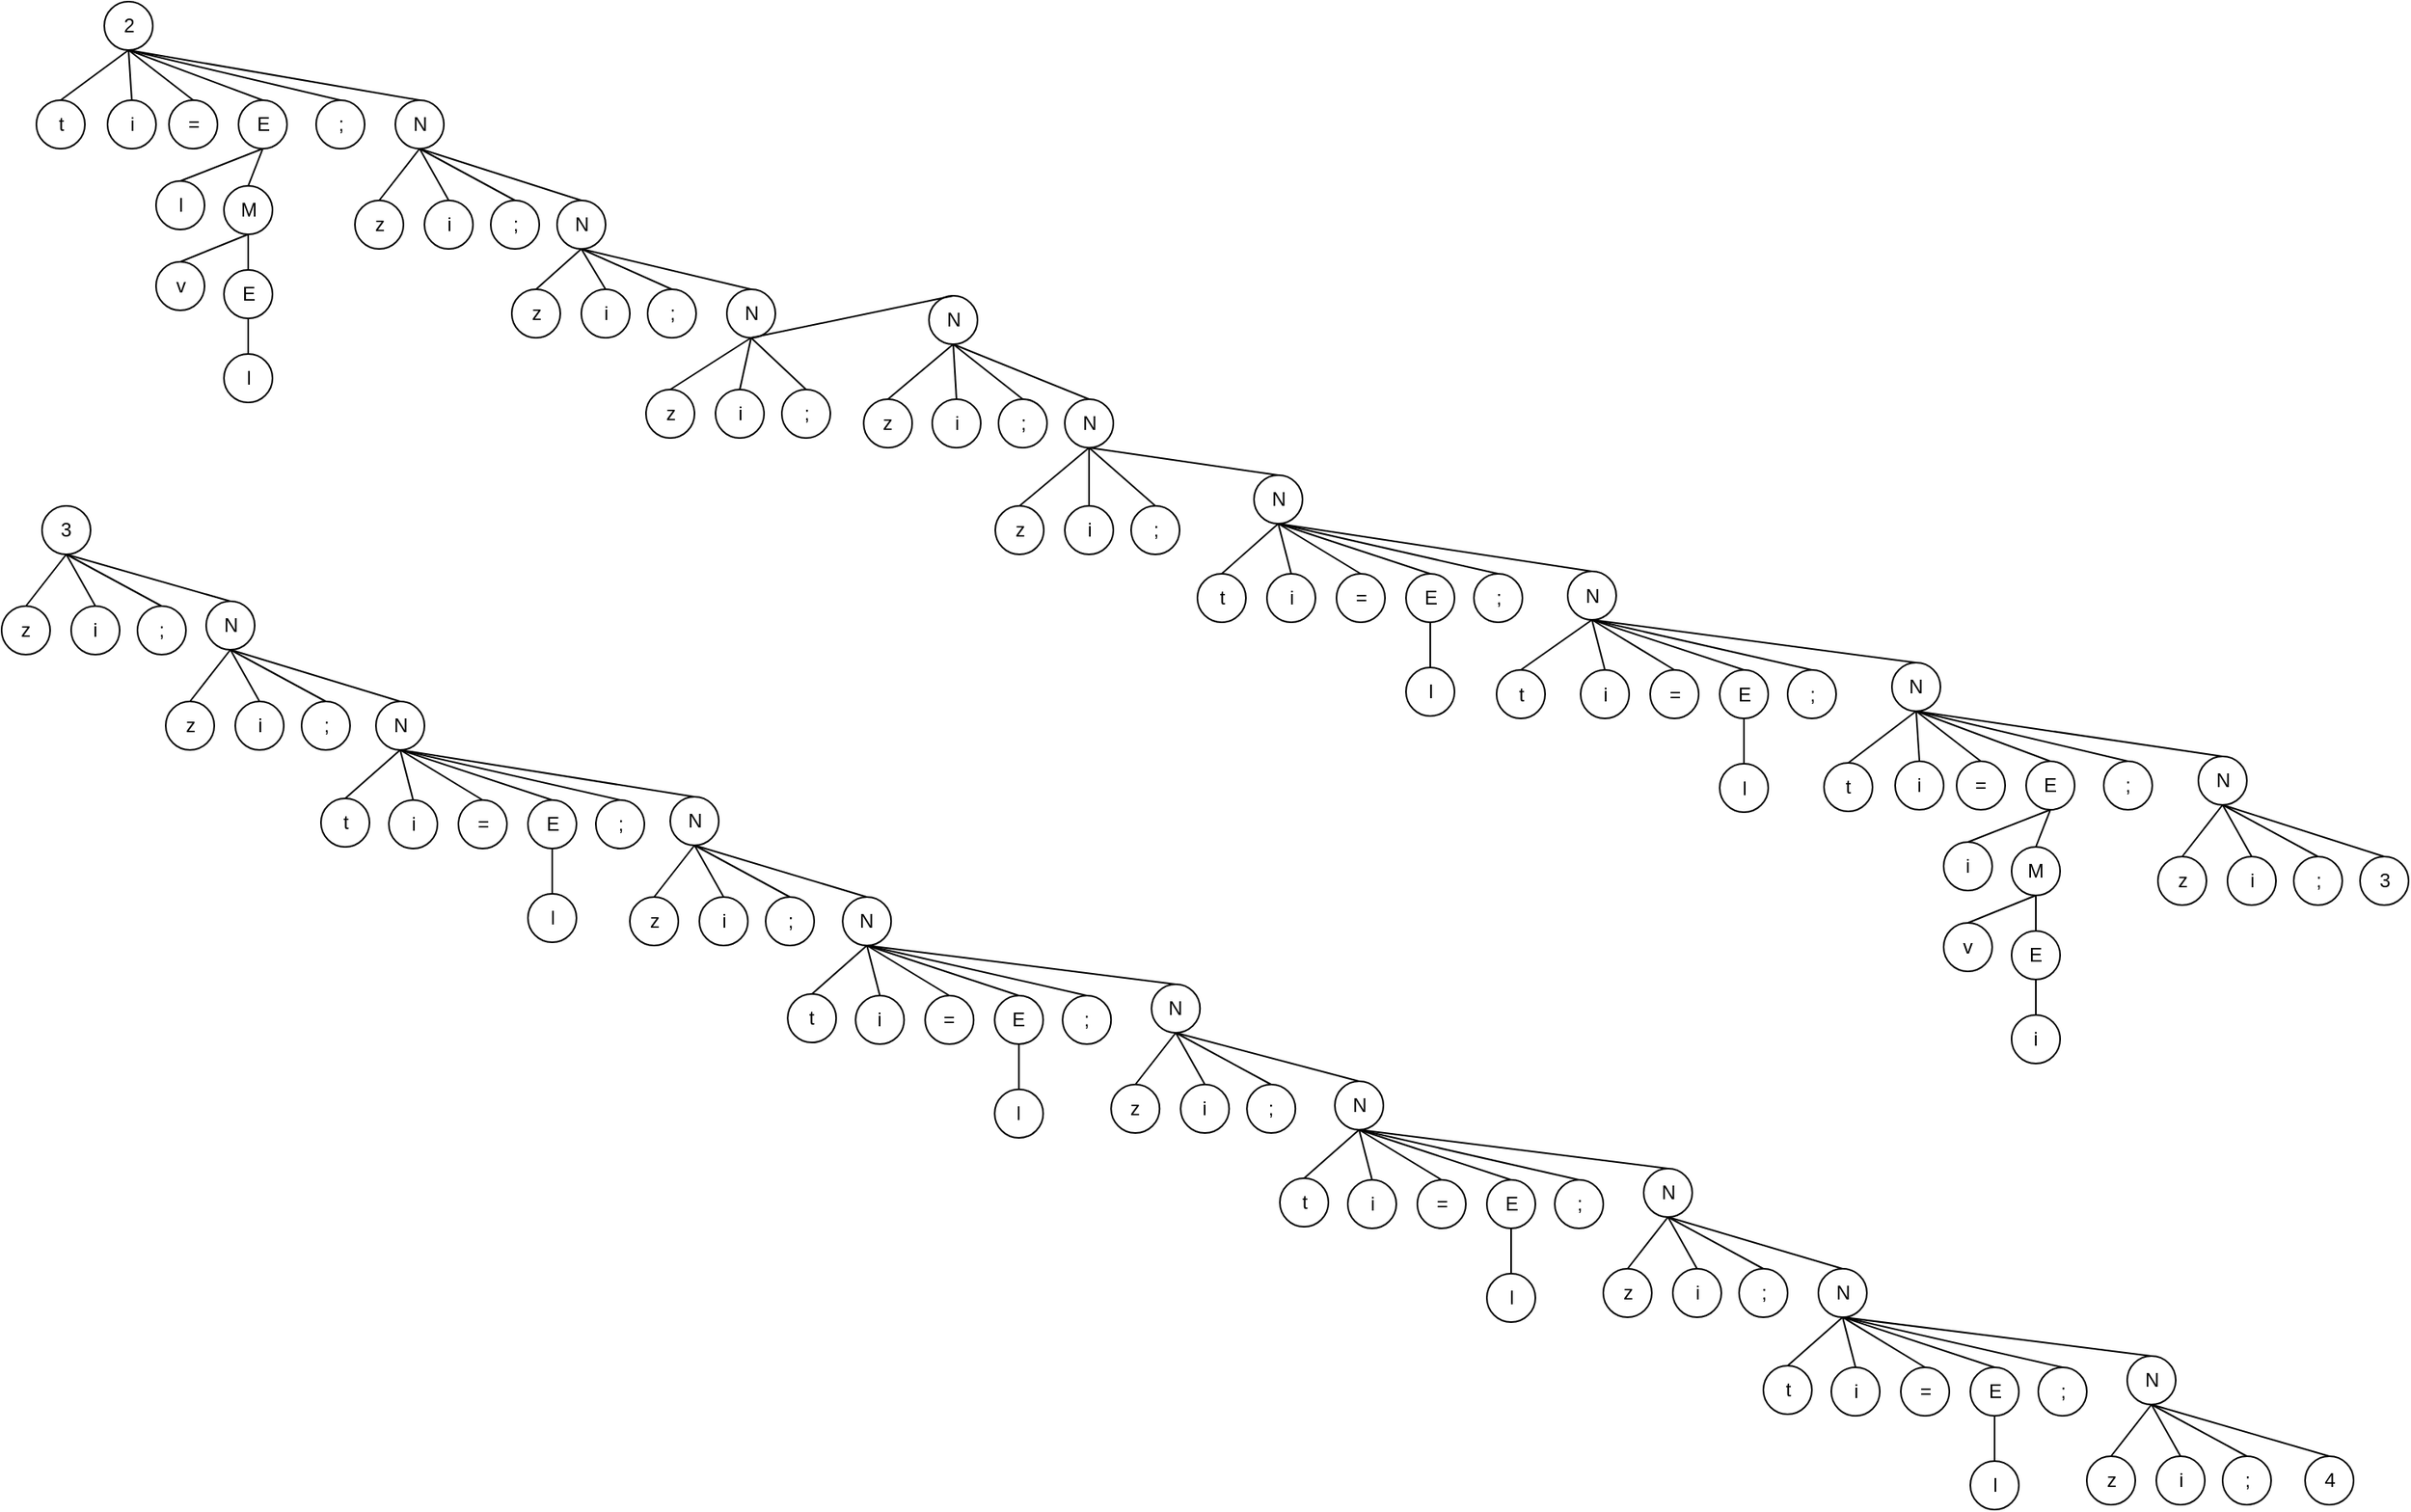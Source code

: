 <mxfile version="25.0.3">
  <diagram name="Страница — 1" id="Pbs-rvOL3PIkl9b6k2pJ">
    <mxGraphModel dx="2390" dy="1268" grid="0" gridSize="10" guides="1" tooltips="1" connect="1" arrows="1" fold="1" page="0" pageScale="1" pageWidth="827" pageHeight="1169" math="0" shadow="0">
      <root>
        <mxCell id="0" />
        <mxCell id="1" parent="0" />
        <mxCell id="wFGTanM9Hy6jvcVWlgYb-62" value="2" style="ellipse;whiteSpace=wrap;html=1;aspect=fixed;rounded=1;" vertex="1" parent="1">
          <mxGeometry x="294.5" y="173" width="30" height="30" as="geometry" />
        </mxCell>
        <mxCell id="wFGTanM9Hy6jvcVWlgYb-63" value="=" style="ellipse;whiteSpace=wrap;html=1;aspect=fixed;rounded=1;" vertex="1" parent="1">
          <mxGeometry x="334.5" y="234" width="30" height="30" as="geometry" />
        </mxCell>
        <mxCell id="wFGTanM9Hy6jvcVWlgYb-64" value="E" style="ellipse;whiteSpace=wrap;html=1;aspect=fixed;rounded=1;" vertex="1" parent="1">
          <mxGeometry x="377.5" y="234" width="30" height="30" as="geometry" />
        </mxCell>
        <mxCell id="wFGTanM9Hy6jvcVWlgYb-65" value=";" style="ellipse;whiteSpace=wrap;html=1;aspect=fixed;rounded=1;" vertex="1" parent="1">
          <mxGeometry x="425.5" y="234" width="30" height="30" as="geometry" />
        </mxCell>
        <mxCell id="wFGTanM9Hy6jvcVWlgYb-66" value="i" style="ellipse;whiteSpace=wrap;html=1;aspect=fixed;rounded=1;" vertex="1" parent="1">
          <mxGeometry x="296.5" y="234" width="30" height="30" as="geometry" />
        </mxCell>
        <mxCell id="wFGTanM9Hy6jvcVWlgYb-67" value="t" style="ellipse;whiteSpace=wrap;html=1;aspect=fixed;rounded=1;" vertex="1" parent="1">
          <mxGeometry x="252.5" y="234" width="30" height="30" as="geometry" />
        </mxCell>
        <mxCell id="wFGTanM9Hy6jvcVWlgYb-68" value="N" style="ellipse;whiteSpace=wrap;html=1;aspect=fixed;rounded=1;" vertex="1" parent="1">
          <mxGeometry x="474.5" y="234" width="30" height="30" as="geometry" />
        </mxCell>
        <mxCell id="wFGTanM9Hy6jvcVWlgYb-69" value="M" style="ellipse;whiteSpace=wrap;html=1;aspect=fixed;rounded=1;" vertex="1" parent="1">
          <mxGeometry x="368.5" y="287" width="30" height="30" as="geometry" />
        </mxCell>
        <mxCell id="wFGTanM9Hy6jvcVWlgYb-70" value="l" style="ellipse;whiteSpace=wrap;html=1;aspect=fixed;rounded=1;" vertex="1" parent="1">
          <mxGeometry x="326.5" y="284" width="30" height="30" as="geometry" />
        </mxCell>
        <mxCell id="wFGTanM9Hy6jvcVWlgYb-71" value="E" style="ellipse;whiteSpace=wrap;html=1;aspect=fixed;rounded=1;" vertex="1" parent="1">
          <mxGeometry x="368.5" y="339" width="30" height="30" as="geometry" />
        </mxCell>
        <mxCell id="wFGTanM9Hy6jvcVWlgYb-72" value="v" style="ellipse;whiteSpace=wrap;html=1;aspect=fixed;rounded=1;" vertex="1" parent="1">
          <mxGeometry x="326.5" y="334" width="30" height="30" as="geometry" />
        </mxCell>
        <mxCell id="wFGTanM9Hy6jvcVWlgYb-73" value="l" style="ellipse;whiteSpace=wrap;html=1;aspect=fixed;rounded=1;" vertex="1" parent="1">
          <mxGeometry x="368.5" y="391" width="30" height="30" as="geometry" />
        </mxCell>
        <mxCell id="wFGTanM9Hy6jvcVWlgYb-74" value="" style="endArrow=none;html=1;rounded=1;entryX=0.5;entryY=1;entryDx=0;entryDy=0;exitX=0.5;exitY=0;exitDx=0;exitDy=0;" edge="1" parent="1" source="wFGTanM9Hy6jvcVWlgYb-67" target="wFGTanM9Hy6jvcVWlgYb-62">
          <mxGeometry width="50" height="50" relative="1" as="geometry">
            <mxPoint x="268.5" y="234" as="sourcePoint" />
            <mxPoint x="275.12" y="280" as="targetPoint" />
          </mxGeometry>
        </mxCell>
        <mxCell id="wFGTanM9Hy6jvcVWlgYb-75" value="" style="endArrow=none;html=1;rounded=1;entryX=0.5;entryY=1;entryDx=0;entryDy=0;exitX=0.5;exitY=0;exitDx=0;exitDy=0;" edge="1" parent="1" source="wFGTanM9Hy6jvcVWlgYb-66" target="wFGTanM9Hy6jvcVWlgYb-62">
          <mxGeometry width="50" height="50" relative="1" as="geometry">
            <mxPoint x="203.5" y="336" as="sourcePoint" />
            <mxPoint x="253.5" y="286" as="targetPoint" />
          </mxGeometry>
        </mxCell>
        <mxCell id="wFGTanM9Hy6jvcVWlgYb-76" value="" style="endArrow=none;html=1;rounded=1;entryX=0.5;entryY=1;entryDx=0;entryDy=0;exitX=0.5;exitY=0;exitDx=0;exitDy=0;" edge="1" parent="1" source="wFGTanM9Hy6jvcVWlgYb-63" target="wFGTanM9Hy6jvcVWlgYb-62">
          <mxGeometry width="50" height="50" relative="1" as="geometry">
            <mxPoint x="193.5" y="348" as="sourcePoint" />
            <mxPoint x="243.5" y="298" as="targetPoint" />
          </mxGeometry>
        </mxCell>
        <mxCell id="wFGTanM9Hy6jvcVWlgYb-77" value="" style="endArrow=none;html=1;rounded=1;entryX=0.5;entryY=1;entryDx=0;entryDy=0;exitX=0.5;exitY=0;exitDx=0;exitDy=0;" edge="1" parent="1" source="wFGTanM9Hy6jvcVWlgYb-64" target="wFGTanM9Hy6jvcVWlgYb-62">
          <mxGeometry width="50" height="50" relative="1" as="geometry">
            <mxPoint x="204.5" y="336" as="sourcePoint" />
            <mxPoint x="254.5" y="286" as="targetPoint" />
          </mxGeometry>
        </mxCell>
        <mxCell id="wFGTanM9Hy6jvcVWlgYb-78" value="" style="endArrow=none;html=1;rounded=1;entryX=0.5;entryY=1;entryDx=0;entryDy=0;exitX=0.5;exitY=0;exitDx=0;exitDy=0;" edge="1" parent="1" source="wFGTanM9Hy6jvcVWlgYb-65" target="wFGTanM9Hy6jvcVWlgYb-62">
          <mxGeometry width="50" height="50" relative="1" as="geometry">
            <mxPoint x="192.5" y="324" as="sourcePoint" />
            <mxPoint x="242.5" y="274" as="targetPoint" />
          </mxGeometry>
        </mxCell>
        <mxCell id="wFGTanM9Hy6jvcVWlgYb-79" value="" style="endArrow=none;html=1;rounded=1;entryX=0.5;entryY=1;entryDx=0;entryDy=0;exitX=0.5;exitY=0;exitDx=0;exitDy=0;" edge="1" parent="1" source="wFGTanM9Hy6jvcVWlgYb-68" target="wFGTanM9Hy6jvcVWlgYb-62">
          <mxGeometry width="50" height="50" relative="1" as="geometry">
            <mxPoint x="204.5" y="319" as="sourcePoint" />
            <mxPoint x="254.5" y="269" as="targetPoint" />
          </mxGeometry>
        </mxCell>
        <mxCell id="wFGTanM9Hy6jvcVWlgYb-80" value="" style="endArrow=none;html=1;rounded=1;entryX=0.5;entryY=1;entryDx=0;entryDy=0;exitX=0.5;exitY=0;exitDx=0;exitDy=0;" edge="1" parent="1" source="wFGTanM9Hy6jvcVWlgYb-70" target="wFGTanM9Hy6jvcVWlgYb-64">
          <mxGeometry width="50" height="50" relative="1" as="geometry">
            <mxPoint x="163.5" y="341" as="sourcePoint" />
            <mxPoint x="213.5" y="291" as="targetPoint" />
          </mxGeometry>
        </mxCell>
        <mxCell id="wFGTanM9Hy6jvcVWlgYb-81" value="" style="endArrow=none;html=1;rounded=1;entryX=0.5;entryY=1;entryDx=0;entryDy=0;exitX=0.5;exitY=0;exitDx=0;exitDy=0;" edge="1" parent="1" source="wFGTanM9Hy6jvcVWlgYb-69" target="wFGTanM9Hy6jvcVWlgYb-64">
          <mxGeometry width="50" height="50" relative="1" as="geometry">
            <mxPoint x="157.5" y="371" as="sourcePoint" />
            <mxPoint x="207.5" y="321" as="targetPoint" />
          </mxGeometry>
        </mxCell>
        <mxCell id="wFGTanM9Hy6jvcVWlgYb-82" value="" style="endArrow=none;html=1;rounded=1;entryX=0.5;entryY=1;entryDx=0;entryDy=0;exitX=0.5;exitY=0;exitDx=0;exitDy=0;" edge="1" parent="1" source="wFGTanM9Hy6jvcVWlgYb-72" target="wFGTanM9Hy6jvcVWlgYb-69">
          <mxGeometry width="50" height="50" relative="1" as="geometry">
            <mxPoint x="242.5" y="419" as="sourcePoint" />
            <mxPoint x="292.5" y="369" as="targetPoint" />
          </mxGeometry>
        </mxCell>
        <mxCell id="wFGTanM9Hy6jvcVWlgYb-83" value="" style="endArrow=none;html=1;rounded=1;entryX=0.5;entryY=1;entryDx=0;entryDy=0;exitX=0.5;exitY=0;exitDx=0;exitDy=0;" edge="1" parent="1" source="wFGTanM9Hy6jvcVWlgYb-71" target="wFGTanM9Hy6jvcVWlgYb-69">
          <mxGeometry width="50" height="50" relative="1" as="geometry">
            <mxPoint x="216.5" y="430" as="sourcePoint" />
            <mxPoint x="266.5" y="380" as="targetPoint" />
          </mxGeometry>
        </mxCell>
        <mxCell id="wFGTanM9Hy6jvcVWlgYb-84" value="" style="endArrow=none;html=1;rounded=1;entryX=0.5;entryY=1;entryDx=0;entryDy=0;exitX=0.5;exitY=0;exitDx=0;exitDy=0;" edge="1" parent="1" source="wFGTanM9Hy6jvcVWlgYb-73" target="wFGTanM9Hy6jvcVWlgYb-71">
          <mxGeometry width="50" height="50" relative="1" as="geometry">
            <mxPoint x="259.5" y="461" as="sourcePoint" />
            <mxPoint x="309.5" y="411" as="targetPoint" />
          </mxGeometry>
        </mxCell>
        <mxCell id="wFGTanM9Hy6jvcVWlgYb-85" value=";" style="ellipse;whiteSpace=wrap;html=1;aspect=fixed;rounded=1;" vertex="1" parent="1">
          <mxGeometry x="533.5" y="296" width="30" height="30" as="geometry" />
        </mxCell>
        <mxCell id="wFGTanM9Hy6jvcVWlgYb-86" value="z" style="ellipse;whiteSpace=wrap;html=1;aspect=fixed;rounded=1;" vertex="1" parent="1">
          <mxGeometry x="449.5" y="296" width="30" height="30" as="geometry" />
        </mxCell>
        <mxCell id="wFGTanM9Hy6jvcVWlgYb-87" value="i" style="ellipse;whiteSpace=wrap;html=1;aspect=fixed;rounded=1;" vertex="1" parent="1">
          <mxGeometry x="492.5" y="296" width="30" height="30" as="geometry" />
        </mxCell>
        <mxCell id="wFGTanM9Hy6jvcVWlgYb-88" value="" style="endArrow=none;html=1;rounded=1;entryX=0.5;entryY=1;entryDx=0;entryDy=0;exitX=0.5;exitY=0;exitDx=0;exitDy=0;" edge="1" parent="1" source="wFGTanM9Hy6jvcVWlgYb-86" target="wFGTanM9Hy6jvcVWlgYb-68">
          <mxGeometry width="50" height="50" relative="1" as="geometry">
            <mxPoint x="429.5" y="339" as="sourcePoint" />
            <mxPoint x="479.5" y="289" as="targetPoint" />
          </mxGeometry>
        </mxCell>
        <mxCell id="wFGTanM9Hy6jvcVWlgYb-89" value="" style="endArrow=none;html=1;rounded=1;entryX=0.5;entryY=1;entryDx=0;entryDy=0;exitX=0.5;exitY=0;exitDx=0;exitDy=0;" edge="1" parent="1" source="wFGTanM9Hy6jvcVWlgYb-87" target="wFGTanM9Hy6jvcVWlgYb-68">
          <mxGeometry width="50" height="50" relative="1" as="geometry">
            <mxPoint x="489.5" y="392" as="sourcePoint" />
            <mxPoint x="539.5" y="342" as="targetPoint" />
          </mxGeometry>
        </mxCell>
        <mxCell id="wFGTanM9Hy6jvcVWlgYb-90" value="" style="endArrow=none;html=1;rounded=1;entryX=0.5;entryY=1;entryDx=0;entryDy=0;exitX=0.5;exitY=0;exitDx=0;exitDy=0;" edge="1" parent="1" source="wFGTanM9Hy6jvcVWlgYb-85" target="wFGTanM9Hy6jvcVWlgYb-68">
          <mxGeometry width="50" height="50" relative="1" as="geometry">
            <mxPoint x="502.5" y="390" as="sourcePoint" />
            <mxPoint x="552.5" y="340" as="targetPoint" />
          </mxGeometry>
        </mxCell>
        <mxCell id="wFGTanM9Hy6jvcVWlgYb-91" value="N" style="ellipse;whiteSpace=wrap;html=1;aspect=fixed;rounded=1;" vertex="1" parent="1">
          <mxGeometry x="574.5" y="296" width="30" height="30" as="geometry" />
        </mxCell>
        <mxCell id="wFGTanM9Hy6jvcVWlgYb-92" value="" style="endArrow=none;html=1;rounded=1;entryX=0.5;entryY=1;entryDx=0;entryDy=0;exitX=0.5;exitY=0;exitDx=0;exitDy=0;" edge="1" parent="1" source="wFGTanM9Hy6jvcVWlgYb-91" target="wFGTanM9Hy6jvcVWlgYb-68">
          <mxGeometry width="50" height="50" relative="1" as="geometry">
            <mxPoint x="524.5" y="416" as="sourcePoint" />
            <mxPoint x="574.5" y="366" as="targetPoint" />
          </mxGeometry>
        </mxCell>
        <mxCell id="wFGTanM9Hy6jvcVWlgYb-93" value=";" style="ellipse;whiteSpace=wrap;html=1;aspect=fixed;rounded=1;" vertex="1" parent="1">
          <mxGeometry x="630.5" y="351" width="30" height="30" as="geometry" />
        </mxCell>
        <mxCell id="wFGTanM9Hy6jvcVWlgYb-94" value="z" style="ellipse;whiteSpace=wrap;html=1;aspect=fixed;rounded=1;" vertex="1" parent="1">
          <mxGeometry x="546.5" y="351" width="30" height="30" as="geometry" />
        </mxCell>
        <mxCell id="wFGTanM9Hy6jvcVWlgYb-95" value="i" style="ellipse;whiteSpace=wrap;html=1;aspect=fixed;rounded=1;" vertex="1" parent="1">
          <mxGeometry x="589.5" y="351" width="30" height="30" as="geometry" />
        </mxCell>
        <mxCell id="wFGTanM9Hy6jvcVWlgYb-96" value="" style="endArrow=none;html=1;rounded=1;entryX=0.5;entryY=1;entryDx=0;entryDy=0;exitX=0.5;exitY=0;exitDx=0;exitDy=0;" edge="1" parent="1" source="wFGTanM9Hy6jvcVWlgYb-94" target="wFGTanM9Hy6jvcVWlgYb-91">
          <mxGeometry width="50" height="50" relative="1" as="geometry">
            <mxPoint x="443.5" y="411" as="sourcePoint" />
            <mxPoint x="493.5" y="361" as="targetPoint" />
          </mxGeometry>
        </mxCell>
        <mxCell id="wFGTanM9Hy6jvcVWlgYb-97" value="" style="endArrow=none;html=1;rounded=1;entryX=0.5;entryY=1;entryDx=0;entryDy=0;exitX=0.5;exitY=0;exitDx=0;exitDy=0;" edge="1" parent="1" source="wFGTanM9Hy6jvcVWlgYb-95" target="wFGTanM9Hy6jvcVWlgYb-91">
          <mxGeometry width="50" height="50" relative="1" as="geometry">
            <mxPoint x="560.5" y="436" as="sourcePoint" />
            <mxPoint x="610.5" y="386" as="targetPoint" />
          </mxGeometry>
        </mxCell>
        <mxCell id="wFGTanM9Hy6jvcVWlgYb-98" value="" style="endArrow=none;html=1;rounded=1;entryX=0.5;entryY=1;entryDx=0;entryDy=0;exitX=0.5;exitY=0;exitDx=0;exitDy=0;" edge="1" parent="1" source="wFGTanM9Hy6jvcVWlgYb-93" target="wFGTanM9Hy6jvcVWlgYb-91">
          <mxGeometry width="50" height="50" relative="1" as="geometry">
            <mxPoint x="598.5" y="452" as="sourcePoint" />
            <mxPoint x="648.5" y="402" as="targetPoint" />
          </mxGeometry>
        </mxCell>
        <mxCell id="wFGTanM9Hy6jvcVWlgYb-99" value=";" style="ellipse;whiteSpace=wrap;html=1;aspect=fixed;rounded=1;" vertex="1" parent="1">
          <mxGeometry x="713.5" y="413" width="30" height="30" as="geometry" />
        </mxCell>
        <mxCell id="wFGTanM9Hy6jvcVWlgYb-100" value="z" style="ellipse;whiteSpace=wrap;html=1;aspect=fixed;rounded=1;" vertex="1" parent="1">
          <mxGeometry x="629.5" y="413" width="30" height="30" as="geometry" />
        </mxCell>
        <mxCell id="wFGTanM9Hy6jvcVWlgYb-101" value="i" style="ellipse;whiteSpace=wrap;html=1;aspect=fixed;rounded=1;" vertex="1" parent="1">
          <mxGeometry x="672.5" y="413" width="30" height="30" as="geometry" />
        </mxCell>
        <mxCell id="wFGTanM9Hy6jvcVWlgYb-102" value="N" style="ellipse;whiteSpace=wrap;html=1;aspect=fixed;rounded=1;" vertex="1" parent="1">
          <mxGeometry x="804.5" y="355" width="30" height="30" as="geometry" />
        </mxCell>
        <mxCell id="wFGTanM9Hy6jvcVWlgYb-103" value="N" style="ellipse;whiteSpace=wrap;html=1;aspect=fixed;rounded=1;" vertex="1" parent="1">
          <mxGeometry x="679.5" y="351" width="30" height="30" as="geometry" />
        </mxCell>
        <mxCell id="wFGTanM9Hy6jvcVWlgYb-104" value="" style="endArrow=none;html=1;rounded=1;entryX=0.5;entryY=1;entryDx=0;entryDy=0;exitX=0.5;exitY=0;exitDx=0;exitDy=0;" edge="1" parent="1" source="wFGTanM9Hy6jvcVWlgYb-103" target="wFGTanM9Hy6jvcVWlgYb-91">
          <mxGeometry width="50" height="50" relative="1" as="geometry">
            <mxPoint x="558.5" y="444" as="sourcePoint" />
            <mxPoint x="608.5" y="394" as="targetPoint" />
          </mxGeometry>
        </mxCell>
        <mxCell id="wFGTanM9Hy6jvcVWlgYb-105" value="" style="endArrow=none;html=1;rounded=1;entryX=0.5;entryY=1;entryDx=0;entryDy=0;exitX=0.5;exitY=0;exitDx=0;exitDy=0;" edge="1" parent="1" source="wFGTanM9Hy6jvcVWlgYb-100" target="wFGTanM9Hy6jvcVWlgYb-103">
          <mxGeometry width="50" height="50" relative="1" as="geometry">
            <mxPoint x="548.49" y="469" as="sourcePoint" />
            <mxPoint x="598.49" y="419" as="targetPoint" />
          </mxGeometry>
        </mxCell>
        <mxCell id="wFGTanM9Hy6jvcVWlgYb-106" value="" style="endArrow=none;html=1;rounded=1;entryX=0.5;entryY=1;entryDx=0;entryDy=0;exitX=0.5;exitY=0;exitDx=0;exitDy=0;" edge="1" parent="1" source="wFGTanM9Hy6jvcVWlgYb-101" target="wFGTanM9Hy6jvcVWlgYb-103">
          <mxGeometry width="50" height="50" relative="1" as="geometry">
            <mxPoint x="554.5" y="476" as="sourcePoint" />
            <mxPoint x="604.5" y="426" as="targetPoint" />
          </mxGeometry>
        </mxCell>
        <mxCell id="wFGTanM9Hy6jvcVWlgYb-107" value="" style="endArrow=none;html=1;rounded=1;entryX=0.5;entryY=1;entryDx=0;entryDy=0;exitX=0.5;exitY=0;exitDx=0;exitDy=0;" edge="1" parent="1" source="wFGTanM9Hy6jvcVWlgYb-99" target="wFGTanM9Hy6jvcVWlgYb-103">
          <mxGeometry width="50" height="50" relative="1" as="geometry">
            <mxPoint x="531.5" y="480" as="sourcePoint" />
            <mxPoint x="581.5" y="430" as="targetPoint" />
          </mxGeometry>
        </mxCell>
        <mxCell id="wFGTanM9Hy6jvcVWlgYb-108" value="" style="endArrow=none;html=1;rounded=1;entryX=0.5;entryY=1;entryDx=0;entryDy=0;exitX=0.5;exitY=0;exitDx=0;exitDy=0;" edge="1" parent="1" source="wFGTanM9Hy6jvcVWlgYb-102" target="wFGTanM9Hy6jvcVWlgYb-103">
          <mxGeometry width="50" height="50" relative="1" as="geometry">
            <mxPoint x="582.5" y="481" as="sourcePoint" />
            <mxPoint x="632.5" y="431" as="targetPoint" />
          </mxGeometry>
        </mxCell>
        <mxCell id="wFGTanM9Hy6jvcVWlgYb-109" value=";" style="ellipse;whiteSpace=wrap;html=1;aspect=fixed;rounded=1;" vertex="1" parent="1">
          <mxGeometry x="847.5" y="419" width="30" height="30" as="geometry" />
        </mxCell>
        <mxCell id="wFGTanM9Hy6jvcVWlgYb-110" value="z" style="ellipse;whiteSpace=wrap;html=1;aspect=fixed;rounded=1;" vertex="1" parent="1">
          <mxGeometry x="764.12" y="419" width="30" height="30" as="geometry" />
        </mxCell>
        <mxCell id="wFGTanM9Hy6jvcVWlgYb-111" value="i" style="ellipse;whiteSpace=wrap;html=1;aspect=fixed;rounded=1;" vertex="1" parent="1">
          <mxGeometry x="806.5" y="419" width="30" height="30" as="geometry" />
        </mxCell>
        <mxCell id="wFGTanM9Hy6jvcVWlgYb-112" value="N" style="ellipse;whiteSpace=wrap;html=1;aspect=fixed;rounded=1;" vertex="1" parent="1">
          <mxGeometry x="888.5" y="419" width="30" height="30" as="geometry" />
        </mxCell>
        <mxCell id="wFGTanM9Hy6jvcVWlgYb-113" value="" style="endArrow=none;html=1;rounded=1;entryX=0.5;entryY=1;entryDx=0;entryDy=0;exitX=0.5;exitY=0;exitDx=0;exitDy=0;" edge="1" parent="1" source="wFGTanM9Hy6jvcVWlgYb-110" target="wFGTanM9Hy6jvcVWlgYb-102">
          <mxGeometry width="50" height="50" relative="1" as="geometry">
            <mxPoint x="613.5" y="529" as="sourcePoint" />
            <mxPoint x="663.5" y="479" as="targetPoint" />
          </mxGeometry>
        </mxCell>
        <mxCell id="wFGTanM9Hy6jvcVWlgYb-114" value="" style="endArrow=none;html=1;rounded=1;entryX=0.5;entryY=1;entryDx=0;entryDy=0;exitX=0.5;exitY=0;exitDx=0;exitDy=0;" edge="1" parent="1" source="wFGTanM9Hy6jvcVWlgYb-111" target="wFGTanM9Hy6jvcVWlgYb-102">
          <mxGeometry width="50" height="50" relative="1" as="geometry">
            <mxPoint x="672.5" y="505" as="sourcePoint" />
            <mxPoint x="722.5" y="455" as="targetPoint" />
          </mxGeometry>
        </mxCell>
        <mxCell id="wFGTanM9Hy6jvcVWlgYb-115" value="" style="endArrow=none;html=1;rounded=1;entryX=0.5;entryY=1;entryDx=0;entryDy=0;exitX=0.5;exitY=0;exitDx=0;exitDy=0;" edge="1" parent="1" source="wFGTanM9Hy6jvcVWlgYb-109" target="wFGTanM9Hy6jvcVWlgYb-102">
          <mxGeometry width="50" height="50" relative="1" as="geometry">
            <mxPoint x="607.5" y="518" as="sourcePoint" />
            <mxPoint x="657.5" y="468" as="targetPoint" />
          </mxGeometry>
        </mxCell>
        <mxCell id="wFGTanM9Hy6jvcVWlgYb-116" value="" style="endArrow=none;html=1;rounded=1;entryX=0.5;entryY=1;entryDx=0;entryDy=0;exitX=0.5;exitY=0;exitDx=0;exitDy=0;" edge="1" parent="1" source="wFGTanM9Hy6jvcVWlgYb-112" target="wFGTanM9Hy6jvcVWlgYb-102">
          <mxGeometry width="50" height="50" relative="1" as="geometry">
            <mxPoint x="697.5" y="512" as="sourcePoint" />
            <mxPoint x="747.5" y="462" as="targetPoint" />
          </mxGeometry>
        </mxCell>
        <mxCell id="wFGTanM9Hy6jvcVWlgYb-117" value=";" style="ellipse;whiteSpace=wrap;html=1;aspect=fixed;rounded=1;" vertex="1" parent="1">
          <mxGeometry x="929.5" y="485" width="30" height="30" as="geometry" />
        </mxCell>
        <mxCell id="wFGTanM9Hy6jvcVWlgYb-118" value="z" style="ellipse;whiteSpace=wrap;html=1;aspect=fixed;rounded=1;" vertex="1" parent="1">
          <mxGeometry x="845.5" y="485" width="30" height="30" as="geometry" />
        </mxCell>
        <mxCell id="wFGTanM9Hy6jvcVWlgYb-119" value="i" style="ellipse;whiteSpace=wrap;html=1;aspect=fixed;rounded=1;" vertex="1" parent="1">
          <mxGeometry x="888.5" y="485" width="30" height="30" as="geometry" />
        </mxCell>
        <mxCell id="wFGTanM9Hy6jvcVWlgYb-120" value="" style="endArrow=none;html=1;rounded=1;entryX=0.5;entryY=1;entryDx=0;entryDy=0;exitX=0.5;exitY=0;exitDx=0;exitDy=0;" edge="1" parent="1" source="wFGTanM9Hy6jvcVWlgYb-118" target="wFGTanM9Hy6jvcVWlgYb-112">
          <mxGeometry width="50" height="50" relative="1" as="geometry">
            <mxPoint x="706.5" y="655" as="sourcePoint" />
            <mxPoint x="747.5" y="493" as="targetPoint" />
          </mxGeometry>
        </mxCell>
        <mxCell id="wFGTanM9Hy6jvcVWlgYb-121" value="" style="endArrow=none;html=1;rounded=1;entryX=0.5;entryY=1;entryDx=0;entryDy=0;exitX=0.5;exitY=0;exitDx=0;exitDy=0;" edge="1" parent="1" source="wFGTanM9Hy6jvcVWlgYb-119" target="wFGTanM9Hy6jvcVWlgYb-112">
          <mxGeometry width="50" height="50" relative="1" as="geometry">
            <mxPoint x="674.5" y="561" as="sourcePoint" />
            <mxPoint x="724.5" y="511" as="targetPoint" />
          </mxGeometry>
        </mxCell>
        <mxCell id="wFGTanM9Hy6jvcVWlgYb-122" value="" style="endArrow=none;html=1;rounded=1;entryX=0.5;entryY=1;entryDx=0;entryDy=0;exitX=0.5;exitY=0;exitDx=0;exitDy=0;" edge="1" parent="1" source="wFGTanM9Hy6jvcVWlgYb-117" target="wFGTanM9Hy6jvcVWlgYb-112">
          <mxGeometry width="50" height="50" relative="1" as="geometry">
            <mxPoint x="851.5" y="626" as="sourcePoint" />
            <mxPoint x="901.5" y="576" as="targetPoint" />
          </mxGeometry>
        </mxCell>
        <mxCell id="wFGTanM9Hy6jvcVWlgYb-123" value="" style="endArrow=none;html=1;rounded=1;entryX=0.5;entryY=1;entryDx=0;entryDy=0;exitX=0.5;exitY=0;exitDx=0;exitDy=0;" edge="1" parent="1" source="wFGTanM9Hy6jvcVWlgYb-124" target="wFGTanM9Hy6jvcVWlgYb-112">
          <mxGeometry width="50" height="50" relative="1" as="geometry">
            <mxPoint x="935.5" y="543" as="sourcePoint" />
            <mxPoint x="924.5" y="627" as="targetPoint" />
          </mxGeometry>
        </mxCell>
        <mxCell id="wFGTanM9Hy6jvcVWlgYb-124" value="N" style="ellipse;whiteSpace=wrap;html=1;aspect=fixed;rounded=1;" vertex="1" parent="1">
          <mxGeometry x="1005.5" y="466" width="30" height="30" as="geometry" />
        </mxCell>
        <mxCell id="wFGTanM9Hy6jvcVWlgYb-125" value="=" style="ellipse;whiteSpace=wrap;html=1;aspect=fixed;rounded=1;" vertex="1" parent="1">
          <mxGeometry x="1056.5" y="527" width="30" height="30" as="geometry" />
        </mxCell>
        <mxCell id="wFGTanM9Hy6jvcVWlgYb-126" value="E" style="ellipse;whiteSpace=wrap;html=1;aspect=fixed;rounded=1;" vertex="1" parent="1">
          <mxGeometry x="1099.5" y="527" width="30" height="30" as="geometry" />
        </mxCell>
        <mxCell id="wFGTanM9Hy6jvcVWlgYb-127" value="i" style="ellipse;whiteSpace=wrap;html=1;aspect=fixed;rounded=1;" vertex="1" parent="1">
          <mxGeometry x="1013.5" y="527" width="30" height="30" as="geometry" />
        </mxCell>
        <mxCell id="wFGTanM9Hy6jvcVWlgYb-128" value="l" style="ellipse;whiteSpace=wrap;html=1;aspect=fixed;rounded=1;" vertex="1" parent="1">
          <mxGeometry x="1099.5" y="585" width="30" height="30" as="geometry" />
        </mxCell>
        <mxCell id="wFGTanM9Hy6jvcVWlgYb-129" value="" style="endArrow=none;html=1;rounded=1;entryX=0.5;entryY=1;entryDx=0;entryDy=0;exitX=0.5;exitY=0;exitDx=0;exitDy=0;" edge="1" parent="1" source="wFGTanM9Hy6jvcVWlgYb-128" target="wFGTanM9Hy6jvcVWlgYb-126">
          <mxGeometry width="50" height="50" relative="1" as="geometry">
            <mxPoint x="1198.5" y="475.5" as="sourcePoint" />
            <mxPoint x="1248.5" y="425.5" as="targetPoint" />
          </mxGeometry>
        </mxCell>
        <mxCell id="wFGTanM9Hy6jvcVWlgYb-130" value=";" style="ellipse;whiteSpace=wrap;html=1;aspect=fixed;rounded=1;" vertex="1" parent="1">
          <mxGeometry x="1141.5" y="527" width="30" height="30" as="geometry" />
        </mxCell>
        <mxCell id="wFGTanM9Hy6jvcVWlgYb-131" value="" style="endArrow=none;html=1;rounded=1;entryX=0.5;entryY=1;entryDx=0;entryDy=0;exitX=0.5;exitY=0;exitDx=0;exitDy=0;" edge="1" parent="1" source="wFGTanM9Hy6jvcVWlgYb-136" target="wFGTanM9Hy6jvcVWlgYb-124">
          <mxGeometry width="50" height="50" relative="1" as="geometry">
            <mxPoint x="912.5" y="578" as="sourcePoint" />
            <mxPoint x="931.5" y="687.5" as="targetPoint" />
          </mxGeometry>
        </mxCell>
        <mxCell id="wFGTanM9Hy6jvcVWlgYb-132" value="" style="endArrow=none;html=1;rounded=1;entryX=0.5;entryY=1;entryDx=0;entryDy=0;exitX=0.5;exitY=0;exitDx=0;exitDy=0;" edge="1" parent="1" source="wFGTanM9Hy6jvcVWlgYb-127" target="wFGTanM9Hy6jvcVWlgYb-124">
          <mxGeometry width="50" height="50" relative="1" as="geometry">
            <mxPoint x="1009.5" y="605.5" as="sourcePoint" />
            <mxPoint x="1059.5" y="555.5" as="targetPoint" />
          </mxGeometry>
        </mxCell>
        <mxCell id="wFGTanM9Hy6jvcVWlgYb-133" value="" style="endArrow=none;html=1;rounded=1;entryX=0.5;entryY=1;entryDx=0;entryDy=0;exitX=0.5;exitY=0;exitDx=0;exitDy=0;" edge="1" parent="1" source="wFGTanM9Hy6jvcVWlgYb-125" target="wFGTanM9Hy6jvcVWlgYb-124">
          <mxGeometry width="50" height="50" relative="1" as="geometry">
            <mxPoint x="1079.5" y="597.5" as="sourcePoint" />
            <mxPoint x="1070.5" y="497.5" as="targetPoint" />
          </mxGeometry>
        </mxCell>
        <mxCell id="wFGTanM9Hy6jvcVWlgYb-134" value="" style="endArrow=none;html=1;rounded=1;entryX=0.5;entryY=1;entryDx=0;entryDy=0;exitX=0.5;exitY=0;exitDx=0;exitDy=0;" edge="1" parent="1" source="wFGTanM9Hy6jvcVWlgYb-126" target="wFGTanM9Hy6jvcVWlgYb-124">
          <mxGeometry width="50" height="50" relative="1" as="geometry">
            <mxPoint x="1044.5" y="662.5" as="sourcePoint" />
            <mxPoint x="1094.5" y="612.5" as="targetPoint" />
          </mxGeometry>
        </mxCell>
        <mxCell id="wFGTanM9Hy6jvcVWlgYb-135" value="" style="endArrow=none;html=1;rounded=1;entryX=0.5;entryY=1;entryDx=0;entryDy=0;exitX=0.5;exitY=0;exitDx=0;exitDy=0;" edge="1" parent="1" source="wFGTanM9Hy6jvcVWlgYb-130" target="wFGTanM9Hy6jvcVWlgYb-124">
          <mxGeometry width="50" height="50" relative="1" as="geometry">
            <mxPoint x="1125.5" y="508.5" as="sourcePoint" />
            <mxPoint x="1175.5" y="458.5" as="targetPoint" />
          </mxGeometry>
        </mxCell>
        <mxCell id="wFGTanM9Hy6jvcVWlgYb-136" value="t" style="ellipse;whiteSpace=wrap;html=1;aspect=fixed;rounded=1;" vertex="1" parent="1">
          <mxGeometry x="970.5" y="527" width="30" height="30" as="geometry" />
        </mxCell>
        <mxCell id="wFGTanM9Hy6jvcVWlgYb-137" value="N" style="ellipse;whiteSpace=wrap;html=1;aspect=fixed;rounded=1;" vertex="1" parent="1">
          <mxGeometry x="1199.5" y="525.5" width="30" height="30" as="geometry" />
        </mxCell>
        <mxCell id="wFGTanM9Hy6jvcVWlgYb-138" value="=" style="ellipse;whiteSpace=wrap;html=1;aspect=fixed;rounded=1;" vertex="1" parent="1">
          <mxGeometry x="1250.5" y="586.5" width="30" height="30" as="geometry" />
        </mxCell>
        <mxCell id="wFGTanM9Hy6jvcVWlgYb-139" value="E" style="ellipse;whiteSpace=wrap;html=1;aspect=fixed;rounded=1;" vertex="1" parent="1">
          <mxGeometry x="1293.5" y="586.5" width="30" height="30" as="geometry" />
        </mxCell>
        <mxCell id="wFGTanM9Hy6jvcVWlgYb-140" value="i" style="ellipse;whiteSpace=wrap;html=1;aspect=fixed;rounded=1;" vertex="1" parent="1">
          <mxGeometry x="1207.5" y="586.5" width="30" height="30" as="geometry" />
        </mxCell>
        <mxCell id="wFGTanM9Hy6jvcVWlgYb-141" value="l" style="ellipse;whiteSpace=wrap;html=1;aspect=fixed;rounded=1;" vertex="1" parent="1">
          <mxGeometry x="1293.5" y="644.5" width="30" height="30" as="geometry" />
        </mxCell>
        <mxCell id="wFGTanM9Hy6jvcVWlgYb-142" value="" style="endArrow=none;html=1;rounded=1;entryX=0.5;entryY=1;entryDx=0;entryDy=0;exitX=0.5;exitY=0;exitDx=0;exitDy=0;" edge="1" parent="1" source="wFGTanM9Hy6jvcVWlgYb-141" target="wFGTanM9Hy6jvcVWlgYb-139">
          <mxGeometry width="50" height="50" relative="1" as="geometry">
            <mxPoint x="1392.5" y="535" as="sourcePoint" />
            <mxPoint x="1442.5" y="485" as="targetPoint" />
          </mxGeometry>
        </mxCell>
        <mxCell id="wFGTanM9Hy6jvcVWlgYb-143" value=";" style="ellipse;whiteSpace=wrap;html=1;aspect=fixed;rounded=1;" vertex="1" parent="1">
          <mxGeometry x="1335.5" y="586.5" width="30" height="30" as="geometry" />
        </mxCell>
        <mxCell id="wFGTanM9Hy6jvcVWlgYb-144" value="" style="endArrow=none;html=1;rounded=1;entryX=0.5;entryY=1;entryDx=0;entryDy=0;exitX=0.5;exitY=0;exitDx=0;exitDy=0;" edge="1" parent="1" source="wFGTanM9Hy6jvcVWlgYb-149" target="wFGTanM9Hy6jvcVWlgYb-137">
          <mxGeometry width="50" height="50" relative="1" as="geometry">
            <mxPoint x="1172.5" y="586.5" as="sourcePoint" />
            <mxPoint x="1191.5" y="696" as="targetPoint" />
          </mxGeometry>
        </mxCell>
        <mxCell id="wFGTanM9Hy6jvcVWlgYb-145" value="" style="endArrow=none;html=1;rounded=1;entryX=0.5;entryY=1;entryDx=0;entryDy=0;exitX=0.5;exitY=0;exitDx=0;exitDy=0;" edge="1" parent="1" source="wFGTanM9Hy6jvcVWlgYb-140" target="wFGTanM9Hy6jvcVWlgYb-137">
          <mxGeometry width="50" height="50" relative="1" as="geometry">
            <mxPoint x="1203.5" y="665" as="sourcePoint" />
            <mxPoint x="1253.5" y="615" as="targetPoint" />
          </mxGeometry>
        </mxCell>
        <mxCell id="wFGTanM9Hy6jvcVWlgYb-146" value="" style="endArrow=none;html=1;rounded=1;entryX=0.5;entryY=1;entryDx=0;entryDy=0;exitX=0.5;exitY=0;exitDx=0;exitDy=0;" edge="1" parent="1" source="wFGTanM9Hy6jvcVWlgYb-138" target="wFGTanM9Hy6jvcVWlgYb-137">
          <mxGeometry width="50" height="50" relative="1" as="geometry">
            <mxPoint x="1273.5" y="657" as="sourcePoint" />
            <mxPoint x="1264.5" y="557" as="targetPoint" />
          </mxGeometry>
        </mxCell>
        <mxCell id="wFGTanM9Hy6jvcVWlgYb-147" value="" style="endArrow=none;html=1;rounded=1;entryX=0.5;entryY=1;entryDx=0;entryDy=0;exitX=0.5;exitY=0;exitDx=0;exitDy=0;" edge="1" parent="1" source="wFGTanM9Hy6jvcVWlgYb-139" target="wFGTanM9Hy6jvcVWlgYb-137">
          <mxGeometry width="50" height="50" relative="1" as="geometry">
            <mxPoint x="1238.5" y="722" as="sourcePoint" />
            <mxPoint x="1288.5" y="672" as="targetPoint" />
          </mxGeometry>
        </mxCell>
        <mxCell id="wFGTanM9Hy6jvcVWlgYb-148" value="" style="endArrow=none;html=1;rounded=1;entryX=0.5;entryY=1;entryDx=0;entryDy=0;exitX=0.5;exitY=0;exitDx=0;exitDy=0;" edge="1" parent="1" source="wFGTanM9Hy6jvcVWlgYb-143" target="wFGTanM9Hy6jvcVWlgYb-137">
          <mxGeometry width="50" height="50" relative="1" as="geometry">
            <mxPoint x="1319.5" y="568" as="sourcePoint" />
            <mxPoint x="1369.5" y="518" as="targetPoint" />
          </mxGeometry>
        </mxCell>
        <mxCell id="wFGTanM9Hy6jvcVWlgYb-149" value="t" style="ellipse;whiteSpace=wrap;html=1;aspect=fixed;rounded=1;" vertex="1" parent="1">
          <mxGeometry x="1155.5" y="586.5" width="30" height="30" as="geometry" />
        </mxCell>
        <mxCell id="wFGTanM9Hy6jvcVWlgYb-150" value="" style="endArrow=none;html=1;rounded=1;entryX=0.5;entryY=1;entryDx=0;entryDy=0;exitX=0.5;exitY=0;exitDx=0;exitDy=0;" edge="1" parent="1" source="wFGTanM9Hy6jvcVWlgYb-137" target="wFGTanM9Hy6jvcVWlgYb-124">
          <mxGeometry width="50" height="50" relative="1" as="geometry">
            <mxPoint x="1211.5" y="537" as="sourcePoint" />
            <mxPoint x="1291.5" y="433" as="targetPoint" />
          </mxGeometry>
        </mxCell>
        <mxCell id="wFGTanM9Hy6jvcVWlgYb-151" value="N" style="ellipse;whiteSpace=wrap;html=1;aspect=fixed;rounded=1;" vertex="1" parent="1">
          <mxGeometry x="1400" y="582" width="30" height="30" as="geometry" />
        </mxCell>
        <mxCell id="wFGTanM9Hy6jvcVWlgYb-152" value="=" style="ellipse;whiteSpace=wrap;html=1;aspect=fixed;rounded=1;" vertex="1" parent="1">
          <mxGeometry x="1440" y="643" width="30" height="30" as="geometry" />
        </mxCell>
        <mxCell id="wFGTanM9Hy6jvcVWlgYb-153" value="E" style="ellipse;whiteSpace=wrap;html=1;aspect=fixed;rounded=1;" vertex="1" parent="1">
          <mxGeometry x="1483" y="643" width="30" height="30" as="geometry" />
        </mxCell>
        <mxCell id="wFGTanM9Hy6jvcVWlgYb-154" value=";" style="ellipse;whiteSpace=wrap;html=1;aspect=fixed;rounded=1;" vertex="1" parent="1">
          <mxGeometry x="1531" y="643" width="30" height="30" as="geometry" />
        </mxCell>
        <mxCell id="wFGTanM9Hy6jvcVWlgYb-155" value="i" style="ellipse;whiteSpace=wrap;html=1;aspect=fixed;rounded=1;" vertex="1" parent="1">
          <mxGeometry x="1402" y="643" width="30" height="30" as="geometry" />
        </mxCell>
        <mxCell id="wFGTanM9Hy6jvcVWlgYb-156" value="t" style="ellipse;whiteSpace=wrap;html=1;aspect=fixed;rounded=1;" vertex="1" parent="1">
          <mxGeometry x="1358" y="644" width="30" height="30" as="geometry" />
        </mxCell>
        <mxCell id="wFGTanM9Hy6jvcVWlgYb-157" value="M" style="ellipse;whiteSpace=wrap;html=1;aspect=fixed;rounded=1;" vertex="1" parent="1">
          <mxGeometry x="1474" y="696" width="30" height="30" as="geometry" />
        </mxCell>
        <mxCell id="wFGTanM9Hy6jvcVWlgYb-158" value="i" style="ellipse;whiteSpace=wrap;html=1;aspect=fixed;rounded=1;" vertex="1" parent="1">
          <mxGeometry x="1432" y="693" width="30" height="30" as="geometry" />
        </mxCell>
        <mxCell id="wFGTanM9Hy6jvcVWlgYb-159" value="E" style="ellipse;whiteSpace=wrap;html=1;aspect=fixed;rounded=1;" vertex="1" parent="1">
          <mxGeometry x="1474" y="748" width="30" height="30" as="geometry" />
        </mxCell>
        <mxCell id="wFGTanM9Hy6jvcVWlgYb-160" value="v" style="ellipse;whiteSpace=wrap;html=1;aspect=fixed;rounded=1;" vertex="1" parent="1">
          <mxGeometry x="1432" y="743" width="30" height="30" as="geometry" />
        </mxCell>
        <mxCell id="wFGTanM9Hy6jvcVWlgYb-161" value="i" style="ellipse;whiteSpace=wrap;html=1;aspect=fixed;rounded=1;" vertex="1" parent="1">
          <mxGeometry x="1474" y="800" width="30" height="30" as="geometry" />
        </mxCell>
        <mxCell id="wFGTanM9Hy6jvcVWlgYb-162" value="" style="endArrow=none;html=1;rounded=1;entryX=0.5;entryY=1;entryDx=0;entryDy=0;exitX=0.5;exitY=0;exitDx=0;exitDy=0;" edge="1" parent="1" source="wFGTanM9Hy6jvcVWlgYb-156" target="wFGTanM9Hy6jvcVWlgYb-151">
          <mxGeometry width="50" height="50" relative="1" as="geometry">
            <mxPoint x="1374" y="643" as="sourcePoint" />
            <mxPoint x="1380.62" y="689" as="targetPoint" />
          </mxGeometry>
        </mxCell>
        <mxCell id="wFGTanM9Hy6jvcVWlgYb-163" value="" style="endArrow=none;html=1;rounded=1;entryX=0.5;entryY=1;entryDx=0;entryDy=0;exitX=0.5;exitY=0;exitDx=0;exitDy=0;" edge="1" parent="1" source="wFGTanM9Hy6jvcVWlgYb-155" target="wFGTanM9Hy6jvcVWlgYb-151">
          <mxGeometry width="50" height="50" relative="1" as="geometry">
            <mxPoint x="1309" y="745" as="sourcePoint" />
            <mxPoint x="1359" y="695" as="targetPoint" />
          </mxGeometry>
        </mxCell>
        <mxCell id="wFGTanM9Hy6jvcVWlgYb-164" value="" style="endArrow=none;html=1;rounded=1;entryX=0.5;entryY=1;entryDx=0;entryDy=0;exitX=0.5;exitY=0;exitDx=0;exitDy=0;" edge="1" parent="1" source="wFGTanM9Hy6jvcVWlgYb-152" target="wFGTanM9Hy6jvcVWlgYb-151">
          <mxGeometry width="50" height="50" relative="1" as="geometry">
            <mxPoint x="1299" y="757" as="sourcePoint" />
            <mxPoint x="1349" y="707" as="targetPoint" />
          </mxGeometry>
        </mxCell>
        <mxCell id="wFGTanM9Hy6jvcVWlgYb-165" value="" style="endArrow=none;html=1;rounded=1;entryX=0.5;entryY=1;entryDx=0;entryDy=0;exitX=0.5;exitY=0;exitDx=0;exitDy=0;" edge="1" parent="1" source="wFGTanM9Hy6jvcVWlgYb-153" target="wFGTanM9Hy6jvcVWlgYb-151">
          <mxGeometry width="50" height="50" relative="1" as="geometry">
            <mxPoint x="1310" y="745" as="sourcePoint" />
            <mxPoint x="1360" y="695" as="targetPoint" />
          </mxGeometry>
        </mxCell>
        <mxCell id="wFGTanM9Hy6jvcVWlgYb-166" value="" style="endArrow=none;html=1;rounded=1;entryX=0.5;entryY=1;entryDx=0;entryDy=0;exitX=0.5;exitY=0;exitDx=0;exitDy=0;" edge="1" parent="1" source="wFGTanM9Hy6jvcVWlgYb-154" target="wFGTanM9Hy6jvcVWlgYb-151">
          <mxGeometry width="50" height="50" relative="1" as="geometry">
            <mxPoint x="1298" y="733" as="sourcePoint" />
            <mxPoint x="1348" y="683" as="targetPoint" />
          </mxGeometry>
        </mxCell>
        <mxCell id="wFGTanM9Hy6jvcVWlgYb-167" value="" style="endArrow=none;html=1;rounded=1;entryX=0.5;entryY=1;entryDx=0;entryDy=0;exitX=0.5;exitY=0;exitDx=0;exitDy=0;" edge="1" parent="1" source="wFGTanM9Hy6jvcVWlgYb-158" target="wFGTanM9Hy6jvcVWlgYb-153">
          <mxGeometry width="50" height="50" relative="1" as="geometry">
            <mxPoint x="1269" y="750" as="sourcePoint" />
            <mxPoint x="1319" y="700" as="targetPoint" />
          </mxGeometry>
        </mxCell>
        <mxCell id="wFGTanM9Hy6jvcVWlgYb-168" value="" style="endArrow=none;html=1;rounded=1;entryX=0.5;entryY=1;entryDx=0;entryDy=0;exitX=0.5;exitY=0;exitDx=0;exitDy=0;" edge="1" parent="1" source="wFGTanM9Hy6jvcVWlgYb-157" target="wFGTanM9Hy6jvcVWlgYb-153">
          <mxGeometry width="50" height="50" relative="1" as="geometry">
            <mxPoint x="1263" y="780" as="sourcePoint" />
            <mxPoint x="1313" y="730" as="targetPoint" />
          </mxGeometry>
        </mxCell>
        <mxCell id="wFGTanM9Hy6jvcVWlgYb-169" value="" style="endArrow=none;html=1;rounded=1;entryX=0.5;entryY=1;entryDx=0;entryDy=0;exitX=0.5;exitY=0;exitDx=0;exitDy=0;" edge="1" parent="1" source="wFGTanM9Hy6jvcVWlgYb-160" target="wFGTanM9Hy6jvcVWlgYb-157">
          <mxGeometry width="50" height="50" relative="1" as="geometry">
            <mxPoint x="1348" y="828" as="sourcePoint" />
            <mxPoint x="1398" y="778" as="targetPoint" />
          </mxGeometry>
        </mxCell>
        <mxCell id="wFGTanM9Hy6jvcVWlgYb-170" value="" style="endArrow=none;html=1;rounded=1;entryX=0.5;entryY=1;entryDx=0;entryDy=0;exitX=0.5;exitY=0;exitDx=0;exitDy=0;" edge="1" parent="1" source="wFGTanM9Hy6jvcVWlgYb-159" target="wFGTanM9Hy6jvcVWlgYb-157">
          <mxGeometry width="50" height="50" relative="1" as="geometry">
            <mxPoint x="1322" y="839" as="sourcePoint" />
            <mxPoint x="1372" y="789" as="targetPoint" />
          </mxGeometry>
        </mxCell>
        <mxCell id="wFGTanM9Hy6jvcVWlgYb-171" value="" style="endArrow=none;html=1;rounded=1;entryX=0.5;entryY=1;entryDx=0;entryDy=0;exitX=0.5;exitY=0;exitDx=0;exitDy=0;" edge="1" parent="1" source="wFGTanM9Hy6jvcVWlgYb-161" target="wFGTanM9Hy6jvcVWlgYb-159">
          <mxGeometry width="50" height="50" relative="1" as="geometry">
            <mxPoint x="1365" y="870" as="sourcePoint" />
            <mxPoint x="1415" y="820" as="targetPoint" />
          </mxGeometry>
        </mxCell>
        <mxCell id="wFGTanM9Hy6jvcVWlgYb-172" value="" style="endArrow=none;html=1;rounded=1;exitX=0.5;exitY=1;exitDx=0;exitDy=0;entryX=0.5;entryY=0;entryDx=0;entryDy=0;" edge="1" parent="1" source="wFGTanM9Hy6jvcVWlgYb-137" target="wFGTanM9Hy6jvcVWlgYb-151">
          <mxGeometry width="50" height="50" relative="1" as="geometry">
            <mxPoint x="1283.5" y="760" as="sourcePoint" />
            <mxPoint x="1333.5" y="710" as="targetPoint" />
          </mxGeometry>
        </mxCell>
        <mxCell id="wFGTanM9Hy6jvcVWlgYb-173" value="N" style="ellipse;whiteSpace=wrap;html=1;aspect=fixed;rounded=1;" vertex="1" parent="1">
          <mxGeometry x="1589.5" y="640" width="30" height="30" as="geometry" />
        </mxCell>
        <mxCell id="wFGTanM9Hy6jvcVWlgYb-174" value=";" style="ellipse;whiteSpace=wrap;html=1;aspect=fixed;rounded=1;" vertex="1" parent="1">
          <mxGeometry x="1648.5" y="702" width="30" height="30" as="geometry" />
        </mxCell>
        <mxCell id="wFGTanM9Hy6jvcVWlgYb-175" value="z" style="ellipse;whiteSpace=wrap;html=1;aspect=fixed;rounded=1;" vertex="1" parent="1">
          <mxGeometry x="1564.5" y="702" width="30" height="30" as="geometry" />
        </mxCell>
        <mxCell id="wFGTanM9Hy6jvcVWlgYb-176" value="i" style="ellipse;whiteSpace=wrap;html=1;aspect=fixed;rounded=1;" vertex="1" parent="1">
          <mxGeometry x="1607.5" y="702" width="30" height="30" as="geometry" />
        </mxCell>
        <mxCell id="wFGTanM9Hy6jvcVWlgYb-177" value="" style="endArrow=none;html=1;rounded=1;entryX=0.5;entryY=1;entryDx=0;entryDy=0;exitX=0.5;exitY=0;exitDx=0;exitDy=0;" edge="1" parent="1" source="wFGTanM9Hy6jvcVWlgYb-175" target="wFGTanM9Hy6jvcVWlgYb-173">
          <mxGeometry width="50" height="50" relative="1" as="geometry">
            <mxPoint x="1544.5" y="745" as="sourcePoint" />
            <mxPoint x="1594.5" y="695" as="targetPoint" />
          </mxGeometry>
        </mxCell>
        <mxCell id="wFGTanM9Hy6jvcVWlgYb-178" value="" style="endArrow=none;html=1;rounded=1;entryX=0.5;entryY=1;entryDx=0;entryDy=0;exitX=0.5;exitY=0;exitDx=0;exitDy=0;" edge="1" parent="1" source="wFGTanM9Hy6jvcVWlgYb-176" target="wFGTanM9Hy6jvcVWlgYb-173">
          <mxGeometry width="50" height="50" relative="1" as="geometry">
            <mxPoint x="1604.5" y="798" as="sourcePoint" />
            <mxPoint x="1654.5" y="748" as="targetPoint" />
          </mxGeometry>
        </mxCell>
        <mxCell id="wFGTanM9Hy6jvcVWlgYb-179" value="" style="endArrow=none;html=1;rounded=1;entryX=0.5;entryY=1;entryDx=0;entryDy=0;exitX=0.5;exitY=0;exitDx=0;exitDy=0;" edge="1" parent="1" source="wFGTanM9Hy6jvcVWlgYb-174" target="wFGTanM9Hy6jvcVWlgYb-173">
          <mxGeometry width="50" height="50" relative="1" as="geometry">
            <mxPoint x="1617.5" y="796" as="sourcePoint" />
            <mxPoint x="1667.5" y="746" as="targetPoint" />
          </mxGeometry>
        </mxCell>
        <mxCell id="wFGTanM9Hy6jvcVWlgYb-180" value="3" style="ellipse;whiteSpace=wrap;html=1;aspect=fixed;rounded=1;" vertex="1" parent="1">
          <mxGeometry x="1689.5" y="702" width="30" height="30" as="geometry" />
        </mxCell>
        <mxCell id="wFGTanM9Hy6jvcVWlgYb-181" value="" style="endArrow=none;html=1;rounded=1;entryX=0.5;entryY=1;entryDx=0;entryDy=0;exitX=0.5;exitY=0;exitDx=0;exitDy=0;" edge="1" parent="1" source="wFGTanM9Hy6jvcVWlgYb-180" target="wFGTanM9Hy6jvcVWlgYb-173">
          <mxGeometry width="50" height="50" relative="1" as="geometry">
            <mxPoint x="1639.5" y="822" as="sourcePoint" />
            <mxPoint x="1689.5" y="772" as="targetPoint" />
          </mxGeometry>
        </mxCell>
        <mxCell id="wFGTanM9Hy6jvcVWlgYb-182" value="" style="endArrow=none;html=1;rounded=1;entryX=0.5;entryY=1;entryDx=0;entryDy=0;exitX=0.5;exitY=0;exitDx=0;exitDy=0;" edge="1" parent="1" source="wFGTanM9Hy6jvcVWlgYb-173" target="wFGTanM9Hy6jvcVWlgYb-151">
          <mxGeometry width="50" height="50" relative="1" as="geometry">
            <mxPoint x="1514.5" y="880" as="sourcePoint" />
            <mxPoint x="1564.5" y="830" as="targetPoint" />
          </mxGeometry>
        </mxCell>
        <mxCell id="wFGTanM9Hy6jvcVWlgYb-183" value="3" style="ellipse;whiteSpace=wrap;html=1;aspect=fixed;rounded=1;" vertex="1" parent="1">
          <mxGeometry x="256" y="485" width="30" height="30" as="geometry" />
        </mxCell>
        <mxCell id="wFGTanM9Hy6jvcVWlgYb-184" value=";" style="ellipse;whiteSpace=wrap;html=1;aspect=fixed;rounded=1;" vertex="1" parent="1">
          <mxGeometry x="315" y="547" width="30" height="30" as="geometry" />
        </mxCell>
        <mxCell id="wFGTanM9Hy6jvcVWlgYb-185" value="z" style="ellipse;whiteSpace=wrap;html=1;aspect=fixed;rounded=1;" vertex="1" parent="1">
          <mxGeometry x="231" y="547" width="30" height="30" as="geometry" />
        </mxCell>
        <mxCell id="wFGTanM9Hy6jvcVWlgYb-186" value="i" style="ellipse;whiteSpace=wrap;html=1;aspect=fixed;rounded=1;" vertex="1" parent="1">
          <mxGeometry x="274" y="547" width="30" height="30" as="geometry" />
        </mxCell>
        <mxCell id="wFGTanM9Hy6jvcVWlgYb-187" value="" style="endArrow=none;html=1;rounded=1;entryX=0.5;entryY=1;entryDx=0;entryDy=0;exitX=0.5;exitY=0;exitDx=0;exitDy=0;" edge="1" parent="1" source="wFGTanM9Hy6jvcVWlgYb-185" target="wFGTanM9Hy6jvcVWlgYb-183">
          <mxGeometry width="50" height="50" relative="1" as="geometry">
            <mxPoint x="211" y="590" as="sourcePoint" />
            <mxPoint x="261" y="540" as="targetPoint" />
          </mxGeometry>
        </mxCell>
        <mxCell id="wFGTanM9Hy6jvcVWlgYb-188" value="" style="endArrow=none;html=1;rounded=1;entryX=0.5;entryY=1;entryDx=0;entryDy=0;exitX=0.5;exitY=0;exitDx=0;exitDy=0;" edge="1" parent="1" source="wFGTanM9Hy6jvcVWlgYb-186" target="wFGTanM9Hy6jvcVWlgYb-183">
          <mxGeometry width="50" height="50" relative="1" as="geometry">
            <mxPoint x="271" y="643" as="sourcePoint" />
            <mxPoint x="321" y="593" as="targetPoint" />
          </mxGeometry>
        </mxCell>
        <mxCell id="wFGTanM9Hy6jvcVWlgYb-189" value="" style="endArrow=none;html=1;rounded=1;entryX=0.5;entryY=1;entryDx=0;entryDy=0;exitX=0.5;exitY=0;exitDx=0;exitDy=0;" edge="1" parent="1" source="wFGTanM9Hy6jvcVWlgYb-184" target="wFGTanM9Hy6jvcVWlgYb-183">
          <mxGeometry width="50" height="50" relative="1" as="geometry">
            <mxPoint x="284" y="641" as="sourcePoint" />
            <mxPoint x="334" y="591" as="targetPoint" />
          </mxGeometry>
        </mxCell>
        <mxCell id="wFGTanM9Hy6jvcVWlgYb-190" value="" style="endArrow=none;html=1;rounded=1;entryX=0.5;entryY=1;entryDx=0;entryDy=0;exitX=0.5;exitY=0;exitDx=0;exitDy=0;" edge="1" parent="1" source="wFGTanM9Hy6jvcVWlgYb-191" target="wFGTanM9Hy6jvcVWlgYb-183">
          <mxGeometry width="50" height="50" relative="1" as="geometry">
            <mxPoint x="371" y="547" as="sourcePoint" />
            <mxPoint x="356" y="617" as="targetPoint" />
          </mxGeometry>
        </mxCell>
        <mxCell id="wFGTanM9Hy6jvcVWlgYb-191" value="N" style="ellipse;whiteSpace=wrap;html=1;aspect=fixed;rounded=1;" vertex="1" parent="1">
          <mxGeometry x="357.5" y="544" width="30" height="30" as="geometry" />
        </mxCell>
        <mxCell id="wFGTanM9Hy6jvcVWlgYb-192" value=";" style="ellipse;whiteSpace=wrap;html=1;aspect=fixed;rounded=1;" vertex="1" parent="1">
          <mxGeometry x="416.5" y="606" width="30" height="30" as="geometry" />
        </mxCell>
        <mxCell id="wFGTanM9Hy6jvcVWlgYb-193" value="z" style="ellipse;whiteSpace=wrap;html=1;aspect=fixed;rounded=1;" vertex="1" parent="1">
          <mxGeometry x="332.5" y="606" width="30" height="30" as="geometry" />
        </mxCell>
        <mxCell id="wFGTanM9Hy6jvcVWlgYb-194" value="i" style="ellipse;whiteSpace=wrap;html=1;aspect=fixed;rounded=1;" vertex="1" parent="1">
          <mxGeometry x="375.5" y="606" width="30" height="30" as="geometry" />
        </mxCell>
        <mxCell id="wFGTanM9Hy6jvcVWlgYb-195" value="" style="endArrow=none;html=1;rounded=1;entryX=0.5;entryY=1;entryDx=0;entryDy=0;exitX=0.5;exitY=0;exitDx=0;exitDy=0;" edge="1" parent="1" source="wFGTanM9Hy6jvcVWlgYb-193" target="wFGTanM9Hy6jvcVWlgYb-191">
          <mxGeometry width="50" height="50" relative="1" as="geometry">
            <mxPoint x="312.5" y="649" as="sourcePoint" />
            <mxPoint x="362.5" y="599" as="targetPoint" />
          </mxGeometry>
        </mxCell>
        <mxCell id="wFGTanM9Hy6jvcVWlgYb-196" value="" style="endArrow=none;html=1;rounded=1;entryX=0.5;entryY=1;entryDx=0;entryDy=0;exitX=0.5;exitY=0;exitDx=0;exitDy=0;" edge="1" parent="1" source="wFGTanM9Hy6jvcVWlgYb-194" target="wFGTanM9Hy6jvcVWlgYb-191">
          <mxGeometry width="50" height="50" relative="1" as="geometry">
            <mxPoint x="372.5" y="702" as="sourcePoint" />
            <mxPoint x="422.5" y="652" as="targetPoint" />
          </mxGeometry>
        </mxCell>
        <mxCell id="wFGTanM9Hy6jvcVWlgYb-197" value="" style="endArrow=none;html=1;rounded=1;entryX=0.5;entryY=1;entryDx=0;entryDy=0;exitX=0.5;exitY=0;exitDx=0;exitDy=0;" edge="1" parent="1" source="wFGTanM9Hy6jvcVWlgYb-192" target="wFGTanM9Hy6jvcVWlgYb-191">
          <mxGeometry width="50" height="50" relative="1" as="geometry">
            <mxPoint x="385.5" y="700" as="sourcePoint" />
            <mxPoint x="435.5" y="650" as="targetPoint" />
          </mxGeometry>
        </mxCell>
        <mxCell id="wFGTanM9Hy6jvcVWlgYb-198" value="" style="endArrow=none;html=1;rounded=1;entryX=0.5;entryY=1;entryDx=0;entryDy=0;exitX=0.5;exitY=0;exitDx=0;exitDy=0;" edge="1" parent="1" source="wFGTanM9Hy6jvcVWlgYb-199" target="wFGTanM9Hy6jvcVWlgYb-191">
          <mxGeometry width="50" height="50" relative="1" as="geometry">
            <mxPoint x="472.5" y="606" as="sourcePoint" />
            <mxPoint x="457.5" y="676" as="targetPoint" />
          </mxGeometry>
        </mxCell>
        <mxCell id="wFGTanM9Hy6jvcVWlgYb-199" value="N" style="ellipse;whiteSpace=wrap;html=1;aspect=fixed;rounded=1;" vertex="1" parent="1">
          <mxGeometry x="462.5" y="606" width="30" height="30" as="geometry" />
        </mxCell>
        <mxCell id="wFGTanM9Hy6jvcVWlgYb-200" value="=" style="ellipse;whiteSpace=wrap;html=1;aspect=fixed;rounded=1;" vertex="1" parent="1">
          <mxGeometry x="513.5" y="667" width="30" height="30" as="geometry" />
        </mxCell>
        <mxCell id="wFGTanM9Hy6jvcVWlgYb-201" value="E" style="ellipse;whiteSpace=wrap;html=1;aspect=fixed;rounded=1;" vertex="1" parent="1">
          <mxGeometry x="556.5" y="667" width="30" height="30" as="geometry" />
        </mxCell>
        <mxCell id="wFGTanM9Hy6jvcVWlgYb-202" value="i" style="ellipse;whiteSpace=wrap;html=1;aspect=fixed;rounded=1;" vertex="1" parent="1">
          <mxGeometry x="470.5" y="667" width="30" height="30" as="geometry" />
        </mxCell>
        <mxCell id="wFGTanM9Hy6jvcVWlgYb-203" value="l" style="ellipse;whiteSpace=wrap;html=1;aspect=fixed;rounded=1;" vertex="1" parent="1">
          <mxGeometry x="556.5" y="725" width="30" height="30" as="geometry" />
        </mxCell>
        <mxCell id="wFGTanM9Hy6jvcVWlgYb-204" value="" style="endArrow=none;html=1;rounded=1;entryX=0.5;entryY=1;entryDx=0;entryDy=0;exitX=0.5;exitY=0;exitDx=0;exitDy=0;" edge="1" parent="1" source="wFGTanM9Hy6jvcVWlgYb-203" target="wFGTanM9Hy6jvcVWlgYb-201">
          <mxGeometry width="50" height="50" relative="1" as="geometry">
            <mxPoint x="655.5" y="615.5" as="sourcePoint" />
            <mxPoint x="705.5" y="565.5" as="targetPoint" />
          </mxGeometry>
        </mxCell>
        <mxCell id="wFGTanM9Hy6jvcVWlgYb-205" value=";" style="ellipse;whiteSpace=wrap;html=1;aspect=fixed;rounded=1;" vertex="1" parent="1">
          <mxGeometry x="598.5" y="667" width="30" height="30" as="geometry" />
        </mxCell>
        <mxCell id="wFGTanM9Hy6jvcVWlgYb-206" value="" style="endArrow=none;html=1;rounded=1;entryX=0.5;entryY=1;entryDx=0;entryDy=0;exitX=0.5;exitY=0;exitDx=0;exitDy=0;" edge="1" parent="1" source="wFGTanM9Hy6jvcVWlgYb-211" target="wFGTanM9Hy6jvcVWlgYb-199">
          <mxGeometry width="50" height="50" relative="1" as="geometry">
            <mxPoint x="435.5" y="667" as="sourcePoint" />
            <mxPoint x="454.5" y="776.5" as="targetPoint" />
          </mxGeometry>
        </mxCell>
        <mxCell id="wFGTanM9Hy6jvcVWlgYb-207" value="" style="endArrow=none;html=1;rounded=1;entryX=0.5;entryY=1;entryDx=0;entryDy=0;exitX=0.5;exitY=0;exitDx=0;exitDy=0;" edge="1" parent="1" source="wFGTanM9Hy6jvcVWlgYb-202" target="wFGTanM9Hy6jvcVWlgYb-199">
          <mxGeometry width="50" height="50" relative="1" as="geometry">
            <mxPoint x="466.5" y="745.5" as="sourcePoint" />
            <mxPoint x="516.5" y="695.5" as="targetPoint" />
          </mxGeometry>
        </mxCell>
        <mxCell id="wFGTanM9Hy6jvcVWlgYb-208" value="" style="endArrow=none;html=1;rounded=1;entryX=0.5;entryY=1;entryDx=0;entryDy=0;exitX=0.5;exitY=0;exitDx=0;exitDy=0;" edge="1" parent="1" source="wFGTanM9Hy6jvcVWlgYb-200" target="wFGTanM9Hy6jvcVWlgYb-199">
          <mxGeometry width="50" height="50" relative="1" as="geometry">
            <mxPoint x="536.5" y="737.5" as="sourcePoint" />
            <mxPoint x="527.5" y="637.5" as="targetPoint" />
          </mxGeometry>
        </mxCell>
        <mxCell id="wFGTanM9Hy6jvcVWlgYb-209" value="" style="endArrow=none;html=1;rounded=1;entryX=0.5;entryY=1;entryDx=0;entryDy=0;exitX=0.5;exitY=0;exitDx=0;exitDy=0;" edge="1" parent="1" source="wFGTanM9Hy6jvcVWlgYb-201" target="wFGTanM9Hy6jvcVWlgYb-199">
          <mxGeometry width="50" height="50" relative="1" as="geometry">
            <mxPoint x="501.5" y="802.5" as="sourcePoint" />
            <mxPoint x="551.5" y="752.5" as="targetPoint" />
          </mxGeometry>
        </mxCell>
        <mxCell id="wFGTanM9Hy6jvcVWlgYb-210" value="" style="endArrow=none;html=1;rounded=1;entryX=0.5;entryY=1;entryDx=0;entryDy=0;exitX=0.5;exitY=0;exitDx=0;exitDy=0;" edge="1" parent="1" source="wFGTanM9Hy6jvcVWlgYb-205" target="wFGTanM9Hy6jvcVWlgYb-199">
          <mxGeometry width="50" height="50" relative="1" as="geometry">
            <mxPoint x="582.5" y="648.5" as="sourcePoint" />
            <mxPoint x="632.5" y="598.5" as="targetPoint" />
          </mxGeometry>
        </mxCell>
        <mxCell id="wFGTanM9Hy6jvcVWlgYb-211" value="t" style="ellipse;whiteSpace=wrap;html=1;aspect=fixed;rounded=1;" vertex="1" parent="1">
          <mxGeometry x="428.5" y="666" width="30" height="30" as="geometry" />
        </mxCell>
        <mxCell id="wFGTanM9Hy6jvcVWlgYb-212" value="N" style="ellipse;whiteSpace=wrap;html=1;aspect=fixed;rounded=1;" vertex="1" parent="1">
          <mxGeometry x="644.5" y="665" width="30" height="30" as="geometry" />
        </mxCell>
        <mxCell id="wFGTanM9Hy6jvcVWlgYb-213" value=";" style="ellipse;whiteSpace=wrap;html=1;aspect=fixed;rounded=1;" vertex="1" parent="1">
          <mxGeometry x="703.5" y="727" width="30" height="30" as="geometry" />
        </mxCell>
        <mxCell id="wFGTanM9Hy6jvcVWlgYb-214" value="z" style="ellipse;whiteSpace=wrap;html=1;aspect=fixed;rounded=1;" vertex="1" parent="1">
          <mxGeometry x="619.5" y="727" width="30" height="30" as="geometry" />
        </mxCell>
        <mxCell id="wFGTanM9Hy6jvcVWlgYb-215" value="i" style="ellipse;whiteSpace=wrap;html=1;aspect=fixed;rounded=1;" vertex="1" parent="1">
          <mxGeometry x="662.5" y="727" width="30" height="30" as="geometry" />
        </mxCell>
        <mxCell id="wFGTanM9Hy6jvcVWlgYb-216" value="" style="endArrow=none;html=1;rounded=1;entryX=0.5;entryY=1;entryDx=0;entryDy=0;exitX=0.5;exitY=0;exitDx=0;exitDy=0;" edge="1" parent="1" source="wFGTanM9Hy6jvcVWlgYb-214" target="wFGTanM9Hy6jvcVWlgYb-212">
          <mxGeometry width="50" height="50" relative="1" as="geometry">
            <mxPoint x="599.5" y="770" as="sourcePoint" />
            <mxPoint x="649.5" y="720" as="targetPoint" />
          </mxGeometry>
        </mxCell>
        <mxCell id="wFGTanM9Hy6jvcVWlgYb-217" value="" style="endArrow=none;html=1;rounded=1;entryX=0.5;entryY=1;entryDx=0;entryDy=0;exitX=0.5;exitY=0;exitDx=0;exitDy=0;" edge="1" parent="1" source="wFGTanM9Hy6jvcVWlgYb-215" target="wFGTanM9Hy6jvcVWlgYb-212">
          <mxGeometry width="50" height="50" relative="1" as="geometry">
            <mxPoint x="659.5" y="823" as="sourcePoint" />
            <mxPoint x="709.5" y="773" as="targetPoint" />
          </mxGeometry>
        </mxCell>
        <mxCell id="wFGTanM9Hy6jvcVWlgYb-218" value="" style="endArrow=none;html=1;rounded=1;entryX=0.5;entryY=1;entryDx=0;entryDy=0;exitX=0.5;exitY=0;exitDx=0;exitDy=0;" edge="1" parent="1" source="wFGTanM9Hy6jvcVWlgYb-213" target="wFGTanM9Hy6jvcVWlgYb-212">
          <mxGeometry width="50" height="50" relative="1" as="geometry">
            <mxPoint x="672.5" y="821" as="sourcePoint" />
            <mxPoint x="722.5" y="771" as="targetPoint" />
          </mxGeometry>
        </mxCell>
        <mxCell id="wFGTanM9Hy6jvcVWlgYb-219" value="" style="endArrow=none;html=1;rounded=1;entryX=0.5;entryY=1;entryDx=0;entryDy=0;exitX=0.5;exitY=0;exitDx=0;exitDy=0;" edge="1" parent="1" source="wFGTanM9Hy6jvcVWlgYb-221" target="wFGTanM9Hy6jvcVWlgYb-212">
          <mxGeometry width="50" height="50" relative="1" as="geometry">
            <mxPoint x="764.5" y="727" as="sourcePoint" />
            <mxPoint x="744.5" y="797" as="targetPoint" />
          </mxGeometry>
        </mxCell>
        <mxCell id="wFGTanM9Hy6jvcVWlgYb-220" value="" style="endArrow=none;html=1;rounded=1;entryX=0.5;entryY=1;entryDx=0;entryDy=0;exitX=0.5;exitY=0;exitDx=0;exitDy=0;" edge="1" parent="1" source="wFGTanM9Hy6jvcVWlgYb-212" target="wFGTanM9Hy6jvcVWlgYb-199">
          <mxGeometry width="50" height="50" relative="1" as="geometry">
            <mxPoint x="474.5" y="833" as="sourcePoint" />
            <mxPoint x="524.5" y="783" as="targetPoint" />
          </mxGeometry>
        </mxCell>
        <mxCell id="wFGTanM9Hy6jvcVWlgYb-221" value="N" style="ellipse;whiteSpace=wrap;html=1;aspect=fixed;rounded=1;" vertex="1" parent="1">
          <mxGeometry x="751.12" y="727" width="30" height="30" as="geometry" />
        </mxCell>
        <mxCell id="wFGTanM9Hy6jvcVWlgYb-222" value="=" style="ellipse;whiteSpace=wrap;html=1;aspect=fixed;rounded=1;" vertex="1" parent="1">
          <mxGeometry x="802.12" y="788" width="30" height="30" as="geometry" />
        </mxCell>
        <mxCell id="wFGTanM9Hy6jvcVWlgYb-223" value="E" style="ellipse;whiteSpace=wrap;html=1;aspect=fixed;rounded=1;" vertex="1" parent="1">
          <mxGeometry x="845.12" y="788" width="30" height="30" as="geometry" />
        </mxCell>
        <mxCell id="wFGTanM9Hy6jvcVWlgYb-224" value="i" style="ellipse;whiteSpace=wrap;html=1;aspect=fixed;rounded=1;" vertex="1" parent="1">
          <mxGeometry x="759.12" y="788" width="30" height="30" as="geometry" />
        </mxCell>
        <mxCell id="wFGTanM9Hy6jvcVWlgYb-225" value="l" style="ellipse;whiteSpace=wrap;html=1;aspect=fixed;rounded=1;" vertex="1" parent="1">
          <mxGeometry x="845.12" y="846" width="30" height="30" as="geometry" />
        </mxCell>
        <mxCell id="wFGTanM9Hy6jvcVWlgYb-226" value="" style="endArrow=none;html=1;rounded=1;entryX=0.5;entryY=1;entryDx=0;entryDy=0;exitX=0.5;exitY=0;exitDx=0;exitDy=0;" edge="1" parent="1" source="wFGTanM9Hy6jvcVWlgYb-225" target="wFGTanM9Hy6jvcVWlgYb-223">
          <mxGeometry width="50" height="50" relative="1" as="geometry">
            <mxPoint x="944.12" y="736.5" as="sourcePoint" />
            <mxPoint x="994.12" y="686.5" as="targetPoint" />
          </mxGeometry>
        </mxCell>
        <mxCell id="wFGTanM9Hy6jvcVWlgYb-227" value=";" style="ellipse;whiteSpace=wrap;html=1;aspect=fixed;rounded=1;" vertex="1" parent="1">
          <mxGeometry x="887.12" y="788" width="30" height="30" as="geometry" />
        </mxCell>
        <mxCell id="wFGTanM9Hy6jvcVWlgYb-228" value="" style="endArrow=none;html=1;rounded=1;entryX=0.5;entryY=1;entryDx=0;entryDy=0;exitX=0.5;exitY=0;exitDx=0;exitDy=0;" edge="1" parent="1" source="wFGTanM9Hy6jvcVWlgYb-233" target="wFGTanM9Hy6jvcVWlgYb-221">
          <mxGeometry width="50" height="50" relative="1" as="geometry">
            <mxPoint x="724.12" y="788" as="sourcePoint" />
            <mxPoint x="743.12" y="897.5" as="targetPoint" />
          </mxGeometry>
        </mxCell>
        <mxCell id="wFGTanM9Hy6jvcVWlgYb-229" value="" style="endArrow=none;html=1;rounded=1;entryX=0.5;entryY=1;entryDx=0;entryDy=0;exitX=0.5;exitY=0;exitDx=0;exitDy=0;" edge="1" parent="1" source="wFGTanM9Hy6jvcVWlgYb-224" target="wFGTanM9Hy6jvcVWlgYb-221">
          <mxGeometry width="50" height="50" relative="1" as="geometry">
            <mxPoint x="755.12" y="866.5" as="sourcePoint" />
            <mxPoint x="805.12" y="816.5" as="targetPoint" />
          </mxGeometry>
        </mxCell>
        <mxCell id="wFGTanM9Hy6jvcVWlgYb-230" value="" style="endArrow=none;html=1;rounded=1;entryX=0.5;entryY=1;entryDx=0;entryDy=0;exitX=0.5;exitY=0;exitDx=0;exitDy=0;" edge="1" parent="1" source="wFGTanM9Hy6jvcVWlgYb-222" target="wFGTanM9Hy6jvcVWlgYb-221">
          <mxGeometry width="50" height="50" relative="1" as="geometry">
            <mxPoint x="825.12" y="858.5" as="sourcePoint" />
            <mxPoint x="816.12" y="758.5" as="targetPoint" />
          </mxGeometry>
        </mxCell>
        <mxCell id="wFGTanM9Hy6jvcVWlgYb-231" value="" style="endArrow=none;html=1;rounded=1;entryX=0.5;entryY=1;entryDx=0;entryDy=0;exitX=0.5;exitY=0;exitDx=0;exitDy=0;" edge="1" parent="1" source="wFGTanM9Hy6jvcVWlgYb-223" target="wFGTanM9Hy6jvcVWlgYb-221">
          <mxGeometry width="50" height="50" relative="1" as="geometry">
            <mxPoint x="790.12" y="923.5" as="sourcePoint" />
            <mxPoint x="840.12" y="873.5" as="targetPoint" />
          </mxGeometry>
        </mxCell>
        <mxCell id="wFGTanM9Hy6jvcVWlgYb-232" value="" style="endArrow=none;html=1;rounded=1;entryX=0.5;entryY=1;entryDx=0;entryDy=0;exitX=0.5;exitY=0;exitDx=0;exitDy=0;" edge="1" parent="1" source="wFGTanM9Hy6jvcVWlgYb-227" target="wFGTanM9Hy6jvcVWlgYb-221">
          <mxGeometry width="50" height="50" relative="1" as="geometry">
            <mxPoint x="871.12" y="769.5" as="sourcePoint" />
            <mxPoint x="921.12" y="719.5" as="targetPoint" />
          </mxGeometry>
        </mxCell>
        <mxCell id="wFGTanM9Hy6jvcVWlgYb-233" value="t" style="ellipse;whiteSpace=wrap;html=1;aspect=fixed;rounded=1;" vertex="1" parent="1">
          <mxGeometry x="717.12" y="787" width="30" height="30" as="geometry" />
        </mxCell>
        <mxCell id="wFGTanM9Hy6jvcVWlgYb-234" value="N" style="ellipse;whiteSpace=wrap;html=1;aspect=fixed;rounded=1;" vertex="1" parent="1">
          <mxGeometry x="942.12" y="781" width="30" height="30" as="geometry" />
        </mxCell>
        <mxCell id="wFGTanM9Hy6jvcVWlgYb-235" value=";" style="ellipse;whiteSpace=wrap;html=1;aspect=fixed;rounded=1;" vertex="1" parent="1">
          <mxGeometry x="1001.12" y="843" width="30" height="30" as="geometry" />
        </mxCell>
        <mxCell id="wFGTanM9Hy6jvcVWlgYb-236" value="z" style="ellipse;whiteSpace=wrap;html=1;aspect=fixed;rounded=1;" vertex="1" parent="1">
          <mxGeometry x="917.12" y="843" width="30" height="30" as="geometry" />
        </mxCell>
        <mxCell id="wFGTanM9Hy6jvcVWlgYb-237" value="i" style="ellipse;whiteSpace=wrap;html=1;aspect=fixed;rounded=1;" vertex="1" parent="1">
          <mxGeometry x="960.12" y="843" width="30" height="30" as="geometry" />
        </mxCell>
        <mxCell id="wFGTanM9Hy6jvcVWlgYb-238" value="" style="endArrow=none;html=1;rounded=1;entryX=0.5;entryY=1;entryDx=0;entryDy=0;exitX=0.5;exitY=0;exitDx=0;exitDy=0;" edge="1" parent="1" source="wFGTanM9Hy6jvcVWlgYb-236" target="wFGTanM9Hy6jvcVWlgYb-234">
          <mxGeometry width="50" height="50" relative="1" as="geometry">
            <mxPoint x="897.12" y="886" as="sourcePoint" />
            <mxPoint x="947.12" y="836" as="targetPoint" />
          </mxGeometry>
        </mxCell>
        <mxCell id="wFGTanM9Hy6jvcVWlgYb-239" value="" style="endArrow=none;html=1;rounded=1;entryX=0.5;entryY=1;entryDx=0;entryDy=0;exitX=0.5;exitY=0;exitDx=0;exitDy=0;" edge="1" parent="1" source="wFGTanM9Hy6jvcVWlgYb-237" target="wFGTanM9Hy6jvcVWlgYb-234">
          <mxGeometry width="50" height="50" relative="1" as="geometry">
            <mxPoint x="957.12" y="939" as="sourcePoint" />
            <mxPoint x="1007.12" y="889" as="targetPoint" />
          </mxGeometry>
        </mxCell>
        <mxCell id="wFGTanM9Hy6jvcVWlgYb-240" value="" style="endArrow=none;html=1;rounded=1;entryX=0.5;entryY=1;entryDx=0;entryDy=0;exitX=0.5;exitY=0;exitDx=0;exitDy=0;" edge="1" parent="1" source="wFGTanM9Hy6jvcVWlgYb-235" target="wFGTanM9Hy6jvcVWlgYb-234">
          <mxGeometry width="50" height="50" relative="1" as="geometry">
            <mxPoint x="970.12" y="937" as="sourcePoint" />
            <mxPoint x="1020.12" y="887" as="targetPoint" />
          </mxGeometry>
        </mxCell>
        <mxCell id="wFGTanM9Hy6jvcVWlgYb-241" value="" style="endArrow=none;html=1;rounded=1;entryX=0.5;entryY=1;entryDx=0;entryDy=0;exitX=0.5;exitY=0;exitDx=0;exitDy=0;" edge="1" parent="1" source="wFGTanM9Hy6jvcVWlgYb-234" target="wFGTanM9Hy6jvcVWlgYb-221">
          <mxGeometry width="50" height="50" relative="1" as="geometry">
            <mxPoint x="777.5" y="914" as="sourcePoint" />
            <mxPoint x="827.5" y="864" as="targetPoint" />
          </mxGeometry>
        </mxCell>
        <mxCell id="wFGTanM9Hy6jvcVWlgYb-242" value="N" style="ellipse;whiteSpace=wrap;html=1;aspect=fixed;rounded=1;" vertex="1" parent="1">
          <mxGeometry x="1055.5" y="841" width="30" height="30" as="geometry" />
        </mxCell>
        <mxCell id="wFGTanM9Hy6jvcVWlgYb-243" value="=" style="ellipse;whiteSpace=wrap;html=1;aspect=fixed;rounded=1;" vertex="1" parent="1">
          <mxGeometry x="1106.5" y="902" width="30" height="30" as="geometry" />
        </mxCell>
        <mxCell id="wFGTanM9Hy6jvcVWlgYb-244" value="E" style="ellipse;whiteSpace=wrap;html=1;aspect=fixed;rounded=1;" vertex="1" parent="1">
          <mxGeometry x="1149.5" y="902" width="30" height="30" as="geometry" />
        </mxCell>
        <mxCell id="wFGTanM9Hy6jvcVWlgYb-245" value="i" style="ellipse;whiteSpace=wrap;html=1;aspect=fixed;rounded=1;" vertex="1" parent="1">
          <mxGeometry x="1063.5" y="902" width="30" height="30" as="geometry" />
        </mxCell>
        <mxCell id="wFGTanM9Hy6jvcVWlgYb-246" value="l" style="ellipse;whiteSpace=wrap;html=1;aspect=fixed;rounded=1;" vertex="1" parent="1">
          <mxGeometry x="1149.5" y="960" width="30" height="30" as="geometry" />
        </mxCell>
        <mxCell id="wFGTanM9Hy6jvcVWlgYb-247" value="" style="endArrow=none;html=1;rounded=1;entryX=0.5;entryY=1;entryDx=0;entryDy=0;exitX=0.5;exitY=0;exitDx=0;exitDy=0;" edge="1" parent="1" source="wFGTanM9Hy6jvcVWlgYb-246" target="wFGTanM9Hy6jvcVWlgYb-244">
          <mxGeometry width="50" height="50" relative="1" as="geometry">
            <mxPoint x="1248.5" y="850.5" as="sourcePoint" />
            <mxPoint x="1298.5" y="800.5" as="targetPoint" />
          </mxGeometry>
        </mxCell>
        <mxCell id="wFGTanM9Hy6jvcVWlgYb-248" value=";" style="ellipse;whiteSpace=wrap;html=1;aspect=fixed;rounded=1;" vertex="1" parent="1">
          <mxGeometry x="1191.5" y="902" width="30" height="30" as="geometry" />
        </mxCell>
        <mxCell id="wFGTanM9Hy6jvcVWlgYb-249" value="" style="endArrow=none;html=1;rounded=1;entryX=0.5;entryY=1;entryDx=0;entryDy=0;exitX=0.5;exitY=0;exitDx=0;exitDy=0;" edge="1" parent="1" source="wFGTanM9Hy6jvcVWlgYb-254" target="wFGTanM9Hy6jvcVWlgYb-242">
          <mxGeometry width="50" height="50" relative="1" as="geometry">
            <mxPoint x="1028.5" y="902" as="sourcePoint" />
            <mxPoint x="1047.5" y="1011.5" as="targetPoint" />
          </mxGeometry>
        </mxCell>
        <mxCell id="wFGTanM9Hy6jvcVWlgYb-250" value="" style="endArrow=none;html=1;rounded=1;entryX=0.5;entryY=1;entryDx=0;entryDy=0;exitX=0.5;exitY=0;exitDx=0;exitDy=0;" edge="1" parent="1" source="wFGTanM9Hy6jvcVWlgYb-245" target="wFGTanM9Hy6jvcVWlgYb-242">
          <mxGeometry width="50" height="50" relative="1" as="geometry">
            <mxPoint x="1059.5" y="980.5" as="sourcePoint" />
            <mxPoint x="1109.5" y="930.5" as="targetPoint" />
          </mxGeometry>
        </mxCell>
        <mxCell id="wFGTanM9Hy6jvcVWlgYb-251" value="" style="endArrow=none;html=1;rounded=1;entryX=0.5;entryY=1;entryDx=0;entryDy=0;exitX=0.5;exitY=0;exitDx=0;exitDy=0;" edge="1" parent="1" source="wFGTanM9Hy6jvcVWlgYb-243" target="wFGTanM9Hy6jvcVWlgYb-242">
          <mxGeometry width="50" height="50" relative="1" as="geometry">
            <mxPoint x="1129.5" y="972.5" as="sourcePoint" />
            <mxPoint x="1120.5" y="872.5" as="targetPoint" />
          </mxGeometry>
        </mxCell>
        <mxCell id="wFGTanM9Hy6jvcVWlgYb-252" value="" style="endArrow=none;html=1;rounded=1;entryX=0.5;entryY=1;entryDx=0;entryDy=0;exitX=0.5;exitY=0;exitDx=0;exitDy=0;" edge="1" parent="1" source="wFGTanM9Hy6jvcVWlgYb-244" target="wFGTanM9Hy6jvcVWlgYb-242">
          <mxGeometry width="50" height="50" relative="1" as="geometry">
            <mxPoint x="1094.5" y="1037.5" as="sourcePoint" />
            <mxPoint x="1144.5" y="987.5" as="targetPoint" />
          </mxGeometry>
        </mxCell>
        <mxCell id="wFGTanM9Hy6jvcVWlgYb-253" value="" style="endArrow=none;html=1;rounded=1;entryX=0.5;entryY=1;entryDx=0;entryDy=0;exitX=0.5;exitY=0;exitDx=0;exitDy=0;" edge="1" parent="1" source="wFGTanM9Hy6jvcVWlgYb-248" target="wFGTanM9Hy6jvcVWlgYb-242">
          <mxGeometry width="50" height="50" relative="1" as="geometry">
            <mxPoint x="1175.5" y="883.5" as="sourcePoint" />
            <mxPoint x="1225.5" y="833.5" as="targetPoint" />
          </mxGeometry>
        </mxCell>
        <mxCell id="wFGTanM9Hy6jvcVWlgYb-254" value="t" style="ellipse;whiteSpace=wrap;html=1;aspect=fixed;rounded=1;" vertex="1" parent="1">
          <mxGeometry x="1021.5" y="901" width="30" height="30" as="geometry" />
        </mxCell>
        <mxCell id="wFGTanM9Hy6jvcVWlgYb-255" value="N" style="ellipse;whiteSpace=wrap;html=1;aspect=fixed;rounded=1;" vertex="1" parent="1">
          <mxGeometry x="1246.5" y="895" width="30" height="30" as="geometry" />
        </mxCell>
        <mxCell id="wFGTanM9Hy6jvcVWlgYb-256" value=";" style="ellipse;whiteSpace=wrap;html=1;aspect=fixed;rounded=1;" vertex="1" parent="1">
          <mxGeometry x="1305.5" y="957" width="30" height="30" as="geometry" />
        </mxCell>
        <mxCell id="wFGTanM9Hy6jvcVWlgYb-257" value="z" style="ellipse;whiteSpace=wrap;html=1;aspect=fixed;rounded=1;" vertex="1" parent="1">
          <mxGeometry x="1221.5" y="957" width="30" height="30" as="geometry" />
        </mxCell>
        <mxCell id="wFGTanM9Hy6jvcVWlgYb-258" value="i" style="ellipse;whiteSpace=wrap;html=1;aspect=fixed;rounded=1;" vertex="1" parent="1">
          <mxGeometry x="1264.5" y="957" width="30" height="30" as="geometry" />
        </mxCell>
        <mxCell id="wFGTanM9Hy6jvcVWlgYb-259" value="" style="endArrow=none;html=1;rounded=1;entryX=0.5;entryY=1;entryDx=0;entryDy=0;exitX=0.5;exitY=0;exitDx=0;exitDy=0;" edge="1" parent="1" source="wFGTanM9Hy6jvcVWlgYb-257" target="wFGTanM9Hy6jvcVWlgYb-255">
          <mxGeometry width="50" height="50" relative="1" as="geometry">
            <mxPoint x="1201.5" y="1000" as="sourcePoint" />
            <mxPoint x="1251.5" y="950" as="targetPoint" />
          </mxGeometry>
        </mxCell>
        <mxCell id="wFGTanM9Hy6jvcVWlgYb-260" value="" style="endArrow=none;html=1;rounded=1;entryX=0.5;entryY=1;entryDx=0;entryDy=0;exitX=0.5;exitY=0;exitDx=0;exitDy=0;" edge="1" parent="1" source="wFGTanM9Hy6jvcVWlgYb-258" target="wFGTanM9Hy6jvcVWlgYb-255">
          <mxGeometry width="50" height="50" relative="1" as="geometry">
            <mxPoint x="1261.5" y="1053" as="sourcePoint" />
            <mxPoint x="1311.5" y="1003" as="targetPoint" />
          </mxGeometry>
        </mxCell>
        <mxCell id="wFGTanM9Hy6jvcVWlgYb-261" value="" style="endArrow=none;html=1;rounded=1;entryX=0.5;entryY=1;entryDx=0;entryDy=0;exitX=0.5;exitY=0;exitDx=0;exitDy=0;" edge="1" parent="1" source="wFGTanM9Hy6jvcVWlgYb-256" target="wFGTanM9Hy6jvcVWlgYb-255">
          <mxGeometry width="50" height="50" relative="1" as="geometry">
            <mxPoint x="1274.5" y="1051" as="sourcePoint" />
            <mxPoint x="1324.5" y="1001" as="targetPoint" />
          </mxGeometry>
        </mxCell>
        <mxCell id="wFGTanM9Hy6jvcVWlgYb-262" value="" style="endArrow=none;html=1;rounded=1;entryX=0.5;entryY=1;entryDx=0;entryDy=0;exitX=0.5;exitY=0;exitDx=0;exitDy=0;" edge="1" parent="1" source="wFGTanM9Hy6jvcVWlgYb-255" target="wFGTanM9Hy6jvcVWlgYb-242">
          <mxGeometry width="50" height="50" relative="1" as="geometry">
            <mxPoint x="1081.88" y="1028" as="sourcePoint" />
            <mxPoint x="1131.88" y="978" as="targetPoint" />
          </mxGeometry>
        </mxCell>
        <mxCell id="wFGTanM9Hy6jvcVWlgYb-263" value="" style="endArrow=none;html=1;rounded=1;entryX=0.5;entryY=1;entryDx=0;entryDy=0;exitX=0.5;exitY=0;exitDx=0;exitDy=0;" edge="1" parent="1" source="wFGTanM9Hy6jvcVWlgYb-242" target="wFGTanM9Hy6jvcVWlgYb-234">
          <mxGeometry width="50" height="50" relative="1" as="geometry">
            <mxPoint x="1098.5" y="850" as="sourcePoint" />
            <mxPoint x="1148.5" y="800" as="targetPoint" />
          </mxGeometry>
        </mxCell>
        <mxCell id="wFGTanM9Hy6jvcVWlgYb-264" value="N" style="ellipse;whiteSpace=wrap;html=1;aspect=fixed;rounded=1;" vertex="1" parent="1">
          <mxGeometry x="1354.5" y="957" width="30" height="30" as="geometry" />
        </mxCell>
        <mxCell id="wFGTanM9Hy6jvcVWlgYb-265" value="=" style="ellipse;whiteSpace=wrap;html=1;aspect=fixed;rounded=1;" vertex="1" parent="1">
          <mxGeometry x="1405.5" y="1018" width="30" height="30" as="geometry" />
        </mxCell>
        <mxCell id="wFGTanM9Hy6jvcVWlgYb-266" value="E" style="ellipse;whiteSpace=wrap;html=1;aspect=fixed;rounded=1;" vertex="1" parent="1">
          <mxGeometry x="1448.5" y="1018" width="30" height="30" as="geometry" />
        </mxCell>
        <mxCell id="wFGTanM9Hy6jvcVWlgYb-267" value="i" style="ellipse;whiteSpace=wrap;html=1;aspect=fixed;rounded=1;" vertex="1" parent="1">
          <mxGeometry x="1362.5" y="1018" width="30" height="30" as="geometry" />
        </mxCell>
        <mxCell id="wFGTanM9Hy6jvcVWlgYb-268" value="l" style="ellipse;whiteSpace=wrap;html=1;aspect=fixed;rounded=1;" vertex="1" parent="1">
          <mxGeometry x="1448.5" y="1076" width="30" height="30" as="geometry" />
        </mxCell>
        <mxCell id="wFGTanM9Hy6jvcVWlgYb-269" value="" style="endArrow=none;html=1;rounded=1;entryX=0.5;entryY=1;entryDx=0;entryDy=0;exitX=0.5;exitY=0;exitDx=0;exitDy=0;" edge="1" parent="1" source="wFGTanM9Hy6jvcVWlgYb-268" target="wFGTanM9Hy6jvcVWlgYb-266">
          <mxGeometry width="50" height="50" relative="1" as="geometry">
            <mxPoint x="1547.5" y="966.5" as="sourcePoint" />
            <mxPoint x="1597.5" y="916.5" as="targetPoint" />
          </mxGeometry>
        </mxCell>
        <mxCell id="wFGTanM9Hy6jvcVWlgYb-270" value=";" style="ellipse;whiteSpace=wrap;html=1;aspect=fixed;rounded=1;" vertex="1" parent="1">
          <mxGeometry x="1490.5" y="1018" width="30" height="30" as="geometry" />
        </mxCell>
        <mxCell id="wFGTanM9Hy6jvcVWlgYb-271" value="" style="endArrow=none;html=1;rounded=1;entryX=0.5;entryY=1;entryDx=0;entryDy=0;exitX=0.5;exitY=0;exitDx=0;exitDy=0;" edge="1" parent="1" source="wFGTanM9Hy6jvcVWlgYb-276" target="wFGTanM9Hy6jvcVWlgYb-264">
          <mxGeometry width="50" height="50" relative="1" as="geometry">
            <mxPoint x="1327.5" y="1018" as="sourcePoint" />
            <mxPoint x="1346.5" y="1127.5" as="targetPoint" />
          </mxGeometry>
        </mxCell>
        <mxCell id="wFGTanM9Hy6jvcVWlgYb-272" value="" style="endArrow=none;html=1;rounded=1;entryX=0.5;entryY=1;entryDx=0;entryDy=0;exitX=0.5;exitY=0;exitDx=0;exitDy=0;" edge="1" parent="1" source="wFGTanM9Hy6jvcVWlgYb-267" target="wFGTanM9Hy6jvcVWlgYb-264">
          <mxGeometry width="50" height="50" relative="1" as="geometry">
            <mxPoint x="1358.5" y="1096.5" as="sourcePoint" />
            <mxPoint x="1408.5" y="1046.5" as="targetPoint" />
          </mxGeometry>
        </mxCell>
        <mxCell id="wFGTanM9Hy6jvcVWlgYb-273" value="" style="endArrow=none;html=1;rounded=1;entryX=0.5;entryY=1;entryDx=0;entryDy=0;exitX=0.5;exitY=0;exitDx=0;exitDy=0;" edge="1" parent="1" source="wFGTanM9Hy6jvcVWlgYb-265" target="wFGTanM9Hy6jvcVWlgYb-264">
          <mxGeometry width="50" height="50" relative="1" as="geometry">
            <mxPoint x="1428.5" y="1088.5" as="sourcePoint" />
            <mxPoint x="1419.5" y="988.5" as="targetPoint" />
          </mxGeometry>
        </mxCell>
        <mxCell id="wFGTanM9Hy6jvcVWlgYb-274" value="" style="endArrow=none;html=1;rounded=1;entryX=0.5;entryY=1;entryDx=0;entryDy=0;exitX=0.5;exitY=0;exitDx=0;exitDy=0;" edge="1" parent="1" source="wFGTanM9Hy6jvcVWlgYb-266" target="wFGTanM9Hy6jvcVWlgYb-264">
          <mxGeometry width="50" height="50" relative="1" as="geometry">
            <mxPoint x="1393.5" y="1153.5" as="sourcePoint" />
            <mxPoint x="1443.5" y="1103.5" as="targetPoint" />
          </mxGeometry>
        </mxCell>
        <mxCell id="wFGTanM9Hy6jvcVWlgYb-275" value="" style="endArrow=none;html=1;rounded=1;entryX=0.5;entryY=1;entryDx=0;entryDy=0;exitX=0.5;exitY=0;exitDx=0;exitDy=0;" edge="1" parent="1" source="wFGTanM9Hy6jvcVWlgYb-270" target="wFGTanM9Hy6jvcVWlgYb-264">
          <mxGeometry width="50" height="50" relative="1" as="geometry">
            <mxPoint x="1474.5" y="999.5" as="sourcePoint" />
            <mxPoint x="1524.5" y="949.5" as="targetPoint" />
          </mxGeometry>
        </mxCell>
        <mxCell id="wFGTanM9Hy6jvcVWlgYb-276" value="t" style="ellipse;whiteSpace=wrap;html=1;aspect=fixed;rounded=1;" vertex="1" parent="1">
          <mxGeometry x="1320.5" y="1017" width="30" height="30" as="geometry" />
        </mxCell>
        <mxCell id="wFGTanM9Hy6jvcVWlgYb-277" value="N" style="ellipse;whiteSpace=wrap;html=1;aspect=fixed;rounded=1;" vertex="1" parent="1">
          <mxGeometry x="1545.5" y="1011" width="30" height="30" as="geometry" />
        </mxCell>
        <mxCell id="wFGTanM9Hy6jvcVWlgYb-278" value=";" style="ellipse;whiteSpace=wrap;html=1;aspect=fixed;rounded=1;" vertex="1" parent="1">
          <mxGeometry x="1604.5" y="1073" width="30" height="30" as="geometry" />
        </mxCell>
        <mxCell id="wFGTanM9Hy6jvcVWlgYb-279" value="z" style="ellipse;whiteSpace=wrap;html=1;aspect=fixed;rounded=1;" vertex="1" parent="1">
          <mxGeometry x="1520.5" y="1073" width="30" height="30" as="geometry" />
        </mxCell>
        <mxCell id="wFGTanM9Hy6jvcVWlgYb-280" value="i" style="ellipse;whiteSpace=wrap;html=1;aspect=fixed;rounded=1;" vertex="1" parent="1">
          <mxGeometry x="1563.5" y="1073" width="30" height="30" as="geometry" />
        </mxCell>
        <mxCell id="wFGTanM9Hy6jvcVWlgYb-281" value="" style="endArrow=none;html=1;rounded=1;entryX=0.5;entryY=1;entryDx=0;entryDy=0;exitX=0.5;exitY=0;exitDx=0;exitDy=0;" edge="1" parent="1" source="wFGTanM9Hy6jvcVWlgYb-279" target="wFGTanM9Hy6jvcVWlgYb-277">
          <mxGeometry width="50" height="50" relative="1" as="geometry">
            <mxPoint x="1500.5" y="1116" as="sourcePoint" />
            <mxPoint x="1550.5" y="1066" as="targetPoint" />
          </mxGeometry>
        </mxCell>
        <mxCell id="wFGTanM9Hy6jvcVWlgYb-282" value="" style="endArrow=none;html=1;rounded=1;entryX=0.5;entryY=1;entryDx=0;entryDy=0;exitX=0.5;exitY=0;exitDx=0;exitDy=0;" edge="1" parent="1" source="wFGTanM9Hy6jvcVWlgYb-280" target="wFGTanM9Hy6jvcVWlgYb-277">
          <mxGeometry width="50" height="50" relative="1" as="geometry">
            <mxPoint x="1560.5" y="1169" as="sourcePoint" />
            <mxPoint x="1610.5" y="1119" as="targetPoint" />
          </mxGeometry>
        </mxCell>
        <mxCell id="wFGTanM9Hy6jvcVWlgYb-283" value="" style="endArrow=none;html=1;rounded=1;entryX=0.5;entryY=1;entryDx=0;entryDy=0;exitX=0.5;exitY=0;exitDx=0;exitDy=0;" edge="1" parent="1" source="wFGTanM9Hy6jvcVWlgYb-278" target="wFGTanM9Hy6jvcVWlgYb-277">
          <mxGeometry width="50" height="50" relative="1" as="geometry">
            <mxPoint x="1573.5" y="1167" as="sourcePoint" />
            <mxPoint x="1623.5" y="1117" as="targetPoint" />
          </mxGeometry>
        </mxCell>
        <mxCell id="wFGTanM9Hy6jvcVWlgYb-284" value="" style="endArrow=none;html=1;rounded=1;entryX=0.5;entryY=1;entryDx=0;entryDy=0;exitX=0.5;exitY=0;exitDx=0;exitDy=0;" edge="1" parent="1" source="wFGTanM9Hy6jvcVWlgYb-277" target="wFGTanM9Hy6jvcVWlgYb-264">
          <mxGeometry width="50" height="50" relative="1" as="geometry">
            <mxPoint x="1380.88" y="1144" as="sourcePoint" />
            <mxPoint x="1430.88" y="1094" as="targetPoint" />
          </mxGeometry>
        </mxCell>
        <mxCell id="wFGTanM9Hy6jvcVWlgYb-285" value="" style="endArrow=none;html=1;rounded=1;entryX=0.5;entryY=1;entryDx=0;entryDy=0;exitX=0.5;exitY=0;exitDx=0;exitDy=0;" edge="1" parent="1" source="wFGTanM9Hy6jvcVWlgYb-264" target="wFGTanM9Hy6jvcVWlgYb-255">
          <mxGeometry width="50" height="50" relative="1" as="geometry">
            <mxPoint x="1228.5" y="1135" as="sourcePoint" />
            <mxPoint x="1278.5" y="1085" as="targetPoint" />
          </mxGeometry>
        </mxCell>
        <mxCell id="wFGTanM9Hy6jvcVWlgYb-286" value="4" style="ellipse;whiteSpace=wrap;html=1;aspect=fixed;rounded=1;" vertex="1" parent="1">
          <mxGeometry x="1655.5" y="1073" width="30" height="30" as="geometry" />
        </mxCell>
        <mxCell id="wFGTanM9Hy6jvcVWlgYb-287" value="" style="endArrow=none;html=1;rounded=1;entryX=0.5;entryY=1;entryDx=0;entryDy=0;exitX=0.5;exitY=0;exitDx=0;exitDy=0;" edge="1" parent="1" source="wFGTanM9Hy6jvcVWlgYb-286" target="wFGTanM9Hy6jvcVWlgYb-277">
          <mxGeometry width="50" height="50" relative="1" as="geometry">
            <mxPoint x="1664.5" y="1061" as="sourcePoint" />
            <mxPoint x="1543.5" y="950" as="targetPoint" />
          </mxGeometry>
        </mxCell>
      </root>
    </mxGraphModel>
  </diagram>
</mxfile>
